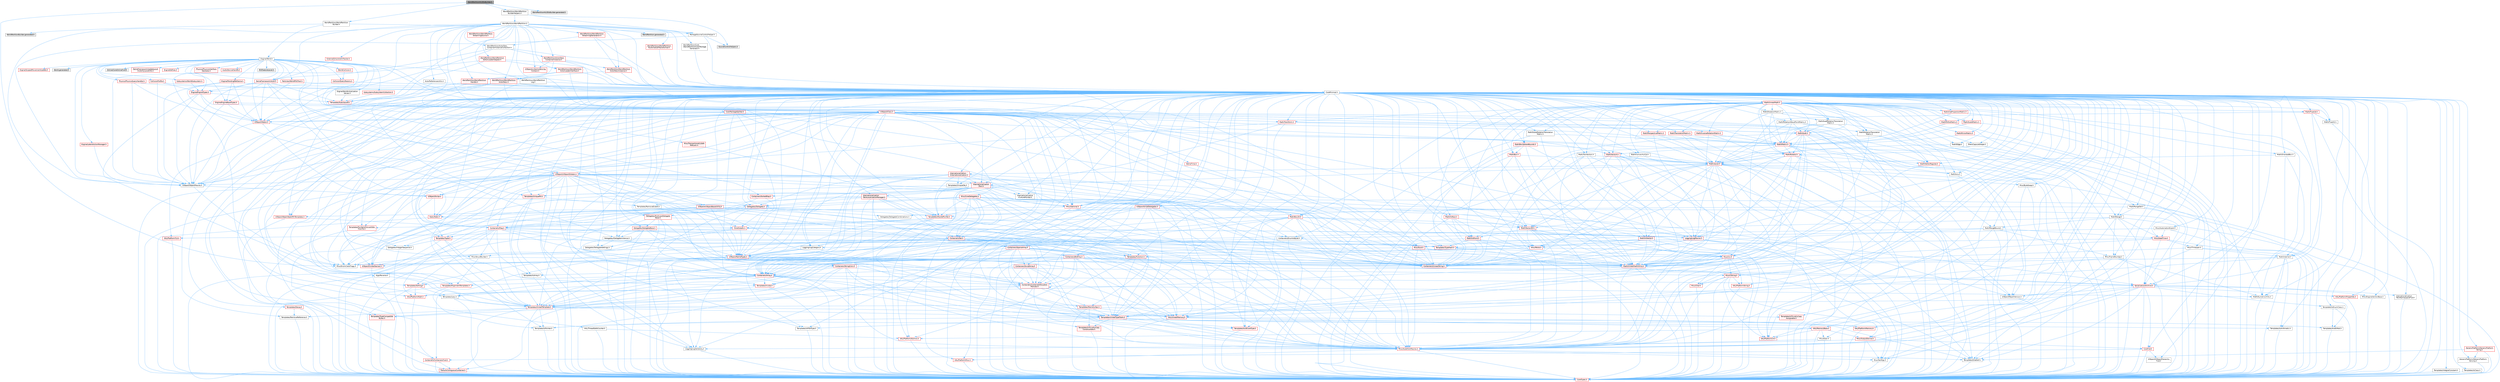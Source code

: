 digraph "WorldPartitionHLODsBuilder.h"
{
 // INTERACTIVE_SVG=YES
 // LATEX_PDF_SIZE
  bgcolor="transparent";
  edge [fontname=Helvetica,fontsize=10,labelfontname=Helvetica,labelfontsize=10];
  node [fontname=Helvetica,fontsize=10,shape=box,height=0.2,width=0.4];
  Node1 [id="Node000001",label="WorldPartitionHLODsBuilder.h",height=0.2,width=0.4,color="gray40", fillcolor="grey60", style="filled", fontcolor="black",tooltip=" "];
  Node1 -> Node2 [id="edge1_Node000001_Node000002",color="steelblue1",style="solid",tooltip=" "];
  Node2 [id="Node000002",label="Misc/EnumClassFlags.h",height=0.2,width=0.4,color="grey40", fillcolor="white", style="filled",URL="$d8/de7/EnumClassFlags_8h.html",tooltip=" "];
  Node1 -> Node3 [id="edge2_Node000001_Node000003",color="steelblue1",style="solid",tooltip=" "];
  Node3 [id="Node000003",label="WorldPartition/WorldPartition\lBuilder.h",height=0.2,width=0.4,color="grey40", fillcolor="white", style="filled",URL="$d8/dd5/WorldPartitionBuilder_8h.html",tooltip=" "];
  Node3 -> Node4 [id="edge3_Node000003_Node000004",color="steelblue1",style="solid",tooltip=" "];
  Node4 [id="Node000004",label="PackageSourceControlHelper.h",height=0.2,width=0.4,color="grey40", fillcolor="white", style="filled",URL="$d3/dec/PackageSourceControlHelper_8h.html",tooltip=" "];
  Node4 -> Node5 [id="edge4_Node000004_Node000005",color="steelblue1",style="solid",tooltip=" "];
  Node5 [id="Node000005",label="CoreMinimal.h",height=0.2,width=0.4,color="grey40", fillcolor="white", style="filled",URL="$d7/d67/CoreMinimal_8h.html",tooltip=" "];
  Node5 -> Node6 [id="edge5_Node000005_Node000006",color="steelblue1",style="solid",tooltip=" "];
  Node6 [id="Node000006",label="CoreTypes.h",height=0.2,width=0.4,color="red", fillcolor="#FFF0F0", style="filled",URL="$dc/dec/CoreTypes_8h.html",tooltip=" "];
  Node5 -> Node20 [id="edge6_Node000005_Node000020",color="steelblue1",style="solid",tooltip=" "];
  Node20 [id="Node000020",label="CoreFwd.h",height=0.2,width=0.4,color="red", fillcolor="#FFF0F0", style="filled",URL="$d1/d1e/CoreFwd_8h.html",tooltip=" "];
  Node20 -> Node6 [id="edge7_Node000020_Node000006",color="steelblue1",style="solid",tooltip=" "];
  Node20 -> Node21 [id="edge8_Node000020_Node000021",color="steelblue1",style="solid",tooltip=" "];
  Node21 [id="Node000021",label="Containers/ContainersFwd.h",height=0.2,width=0.4,color="red", fillcolor="#FFF0F0", style="filled",URL="$d4/d0a/ContainersFwd_8h.html",tooltip=" "];
  Node21 -> Node6 [id="edge9_Node000021_Node000006",color="steelblue1",style="solid",tooltip=" "];
  Node21 -> Node22 [id="edge10_Node000021_Node000022",color="steelblue1",style="solid",tooltip=" "];
  Node22 [id="Node000022",label="Traits/IsContiguousContainer.h",height=0.2,width=0.4,color="red", fillcolor="#FFF0F0", style="filled",URL="$d5/d3c/IsContiguousContainer_8h.html",tooltip=" "];
  Node22 -> Node6 [id="edge11_Node000022_Node000006",color="steelblue1",style="solid",tooltip=" "];
  Node20 -> Node26 [id="edge12_Node000020_Node000026",color="steelblue1",style="solid",tooltip=" "];
  Node26 [id="Node000026",label="UObject/UObjectHierarchy\lFwd.h",height=0.2,width=0.4,color="grey40", fillcolor="white", style="filled",URL="$d3/d13/UObjectHierarchyFwd_8h.html",tooltip=" "];
  Node5 -> Node26 [id="edge13_Node000005_Node000026",color="steelblue1",style="solid",tooltip=" "];
  Node5 -> Node21 [id="edge14_Node000005_Node000021",color="steelblue1",style="solid",tooltip=" "];
  Node5 -> Node27 [id="edge15_Node000005_Node000027",color="steelblue1",style="solid",tooltip=" "];
  Node27 [id="Node000027",label="Misc/VarArgs.h",height=0.2,width=0.4,color="grey40", fillcolor="white", style="filled",URL="$d5/d6f/VarArgs_8h.html",tooltip=" "];
  Node27 -> Node6 [id="edge16_Node000027_Node000006",color="steelblue1",style="solid",tooltip=" "];
  Node5 -> Node28 [id="edge17_Node000005_Node000028",color="steelblue1",style="solid",tooltip=" "];
  Node28 [id="Node000028",label="Logging/LogVerbosity.h",height=0.2,width=0.4,color="grey40", fillcolor="white", style="filled",URL="$d2/d8f/LogVerbosity_8h.html",tooltip=" "];
  Node28 -> Node6 [id="edge18_Node000028_Node000006",color="steelblue1",style="solid",tooltip=" "];
  Node5 -> Node29 [id="edge19_Node000005_Node000029",color="steelblue1",style="solid",tooltip=" "];
  Node29 [id="Node000029",label="Misc/OutputDevice.h",height=0.2,width=0.4,color="red", fillcolor="#FFF0F0", style="filled",URL="$d7/d32/OutputDevice_8h.html",tooltip=" "];
  Node29 -> Node20 [id="edge20_Node000029_Node000020",color="steelblue1",style="solid",tooltip=" "];
  Node29 -> Node6 [id="edge21_Node000029_Node000006",color="steelblue1",style="solid",tooltip=" "];
  Node29 -> Node28 [id="edge22_Node000029_Node000028",color="steelblue1",style="solid",tooltip=" "];
  Node29 -> Node27 [id="edge23_Node000029_Node000027",color="steelblue1",style="solid",tooltip=" "];
  Node5 -> Node35 [id="edge24_Node000005_Node000035",color="steelblue1",style="solid",tooltip=" "];
  Node35 [id="Node000035",label="HAL/PlatformCrt.h",height=0.2,width=0.4,color="red", fillcolor="#FFF0F0", style="filled",URL="$d8/d75/PlatformCrt_8h.html",tooltip=" "];
  Node5 -> Node45 [id="edge25_Node000005_Node000045",color="steelblue1",style="solid",tooltip=" "];
  Node45 [id="Node000045",label="HAL/PlatformMisc.h",height=0.2,width=0.4,color="red", fillcolor="#FFF0F0", style="filled",URL="$d0/df5/PlatformMisc_8h.html",tooltip=" "];
  Node45 -> Node6 [id="edge26_Node000045_Node000006",color="steelblue1",style="solid",tooltip=" "];
  Node5 -> Node63 [id="edge27_Node000005_Node000063",color="steelblue1",style="solid",tooltip=" "];
  Node63 [id="Node000063",label="Misc/AssertionMacros.h",height=0.2,width=0.4,color="red", fillcolor="#FFF0F0", style="filled",URL="$d0/dfa/AssertionMacros_8h.html",tooltip=" "];
  Node63 -> Node6 [id="edge28_Node000063_Node000006",color="steelblue1",style="solid",tooltip=" "];
  Node63 -> Node45 [id="edge29_Node000063_Node000045",color="steelblue1",style="solid",tooltip=" "];
  Node63 -> Node64 [id="edge30_Node000063_Node000064",color="steelblue1",style="solid",tooltip=" "];
  Node64 [id="Node000064",label="Templates/EnableIf.h",height=0.2,width=0.4,color="grey40", fillcolor="white", style="filled",URL="$d7/d60/EnableIf_8h.html",tooltip=" "];
  Node64 -> Node6 [id="edge31_Node000064_Node000006",color="steelblue1",style="solid",tooltip=" "];
  Node63 -> Node27 [id="edge32_Node000063_Node000027",color="steelblue1",style="solid",tooltip=" "];
  Node5 -> Node72 [id="edge33_Node000005_Node000072",color="steelblue1",style="solid",tooltip=" "];
  Node72 [id="Node000072",label="Templates/IsPointer.h",height=0.2,width=0.4,color="grey40", fillcolor="white", style="filled",URL="$d7/d05/IsPointer_8h.html",tooltip=" "];
  Node72 -> Node6 [id="edge34_Node000072_Node000006",color="steelblue1",style="solid",tooltip=" "];
  Node5 -> Node73 [id="edge35_Node000005_Node000073",color="steelblue1",style="solid",tooltip=" "];
  Node73 [id="Node000073",label="HAL/PlatformMemory.h",height=0.2,width=0.4,color="red", fillcolor="#FFF0F0", style="filled",URL="$de/d68/PlatformMemory_8h.html",tooltip=" "];
  Node73 -> Node6 [id="edge36_Node000073_Node000006",color="steelblue1",style="solid",tooltip=" "];
  Node5 -> Node56 [id="edge37_Node000005_Node000056",color="steelblue1",style="solid",tooltip=" "];
  Node56 [id="Node000056",label="HAL/PlatformAtomics.h",height=0.2,width=0.4,color="red", fillcolor="#FFF0F0", style="filled",URL="$d3/d36/PlatformAtomics_8h.html",tooltip=" "];
  Node56 -> Node6 [id="edge38_Node000056_Node000006",color="steelblue1",style="solid",tooltip=" "];
  Node5 -> Node78 [id="edge39_Node000005_Node000078",color="steelblue1",style="solid",tooltip=" "];
  Node78 [id="Node000078",label="Misc/Exec.h",height=0.2,width=0.4,color="grey40", fillcolor="white", style="filled",URL="$de/ddb/Exec_8h.html",tooltip=" "];
  Node78 -> Node6 [id="edge40_Node000078_Node000006",color="steelblue1",style="solid",tooltip=" "];
  Node78 -> Node63 [id="edge41_Node000078_Node000063",color="steelblue1",style="solid",tooltip=" "];
  Node5 -> Node79 [id="edge42_Node000005_Node000079",color="steelblue1",style="solid",tooltip=" "];
  Node79 [id="Node000079",label="HAL/MemoryBase.h",height=0.2,width=0.4,color="red", fillcolor="#FFF0F0", style="filled",URL="$d6/d9f/MemoryBase_8h.html",tooltip=" "];
  Node79 -> Node6 [id="edge43_Node000079_Node000006",color="steelblue1",style="solid",tooltip=" "];
  Node79 -> Node56 [id="edge44_Node000079_Node000056",color="steelblue1",style="solid",tooltip=" "];
  Node79 -> Node35 [id="edge45_Node000079_Node000035",color="steelblue1",style="solid",tooltip=" "];
  Node79 -> Node78 [id="edge46_Node000079_Node000078",color="steelblue1",style="solid",tooltip=" "];
  Node79 -> Node29 [id="edge47_Node000079_Node000029",color="steelblue1",style="solid",tooltip=" "];
  Node5 -> Node89 [id="edge48_Node000005_Node000089",color="steelblue1",style="solid",tooltip=" "];
  Node89 [id="Node000089",label="HAL/UnrealMemory.h",height=0.2,width=0.4,color="red", fillcolor="#FFF0F0", style="filled",URL="$d9/d96/UnrealMemory_8h.html",tooltip=" "];
  Node89 -> Node6 [id="edge49_Node000089_Node000006",color="steelblue1",style="solid",tooltip=" "];
  Node89 -> Node79 [id="edge50_Node000089_Node000079",color="steelblue1",style="solid",tooltip=" "];
  Node89 -> Node73 [id="edge51_Node000089_Node000073",color="steelblue1",style="solid",tooltip=" "];
  Node89 -> Node72 [id="edge52_Node000089_Node000072",color="steelblue1",style="solid",tooltip=" "];
  Node5 -> Node91 [id="edge53_Node000005_Node000091",color="steelblue1",style="solid",tooltip=" "];
  Node91 [id="Node000091",label="Templates/IsArithmetic.h",height=0.2,width=0.4,color="grey40", fillcolor="white", style="filled",URL="$d2/d5d/IsArithmetic_8h.html",tooltip=" "];
  Node91 -> Node6 [id="edge54_Node000091_Node000006",color="steelblue1",style="solid",tooltip=" "];
  Node5 -> Node85 [id="edge55_Node000005_Node000085",color="steelblue1",style="solid",tooltip=" "];
  Node85 [id="Node000085",label="Templates/AndOrNot.h",height=0.2,width=0.4,color="grey40", fillcolor="white", style="filled",URL="$db/d0a/AndOrNot_8h.html",tooltip=" "];
  Node85 -> Node6 [id="edge56_Node000085_Node000006",color="steelblue1",style="solid",tooltip=" "];
  Node5 -> Node92 [id="edge57_Node000005_Node000092",color="steelblue1",style="solid",tooltip=" "];
  Node92 [id="Node000092",label="Templates/IsPODType.h",height=0.2,width=0.4,color="grey40", fillcolor="white", style="filled",URL="$d7/db1/IsPODType_8h.html",tooltip=" "];
  Node92 -> Node6 [id="edge58_Node000092_Node000006",color="steelblue1",style="solid",tooltip=" "];
  Node5 -> Node93 [id="edge59_Node000005_Node000093",color="steelblue1",style="solid",tooltip=" "];
  Node93 [id="Node000093",label="Templates/IsUECoreType.h",height=0.2,width=0.4,color="red", fillcolor="#FFF0F0", style="filled",URL="$d1/db8/IsUECoreType_8h.html",tooltip=" "];
  Node93 -> Node6 [id="edge60_Node000093_Node000006",color="steelblue1",style="solid",tooltip=" "];
  Node5 -> Node86 [id="edge61_Node000005_Node000086",color="steelblue1",style="solid",tooltip=" "];
  Node86 [id="Node000086",label="Templates/IsTriviallyCopy\lConstructible.h",height=0.2,width=0.4,color="red", fillcolor="#FFF0F0", style="filled",URL="$d3/d78/IsTriviallyCopyConstructible_8h.html",tooltip=" "];
  Node86 -> Node6 [id="edge62_Node000086_Node000006",color="steelblue1",style="solid",tooltip=" "];
  Node5 -> Node94 [id="edge63_Node000005_Node000094",color="steelblue1",style="solid",tooltip=" "];
  Node94 [id="Node000094",label="Templates/UnrealTypeTraits.h",height=0.2,width=0.4,color="red", fillcolor="#FFF0F0", style="filled",URL="$d2/d2d/UnrealTypeTraits_8h.html",tooltip=" "];
  Node94 -> Node6 [id="edge64_Node000094_Node000006",color="steelblue1",style="solid",tooltip=" "];
  Node94 -> Node72 [id="edge65_Node000094_Node000072",color="steelblue1",style="solid",tooltip=" "];
  Node94 -> Node63 [id="edge66_Node000094_Node000063",color="steelblue1",style="solid",tooltip=" "];
  Node94 -> Node85 [id="edge67_Node000094_Node000085",color="steelblue1",style="solid",tooltip=" "];
  Node94 -> Node64 [id="edge68_Node000094_Node000064",color="steelblue1",style="solid",tooltip=" "];
  Node94 -> Node91 [id="edge69_Node000094_Node000091",color="steelblue1",style="solid",tooltip=" "];
  Node94 -> Node92 [id="edge70_Node000094_Node000092",color="steelblue1",style="solid",tooltip=" "];
  Node94 -> Node93 [id="edge71_Node000094_Node000093",color="steelblue1",style="solid",tooltip=" "];
  Node94 -> Node86 [id="edge72_Node000094_Node000086",color="steelblue1",style="solid",tooltip=" "];
  Node5 -> Node64 [id="edge73_Node000005_Node000064",color="steelblue1",style="solid",tooltip=" "];
  Node5 -> Node96 [id="edge74_Node000005_Node000096",color="steelblue1",style="solid",tooltip=" "];
  Node96 [id="Node000096",label="Templates/RemoveReference.h",height=0.2,width=0.4,color="grey40", fillcolor="white", style="filled",URL="$da/dbe/RemoveReference_8h.html",tooltip=" "];
  Node96 -> Node6 [id="edge75_Node000096_Node000006",color="steelblue1",style="solid",tooltip=" "];
  Node5 -> Node97 [id="edge76_Node000005_Node000097",color="steelblue1",style="solid",tooltip=" "];
  Node97 [id="Node000097",label="Templates/IntegralConstant.h",height=0.2,width=0.4,color="grey40", fillcolor="white", style="filled",URL="$db/d1b/IntegralConstant_8h.html",tooltip=" "];
  Node97 -> Node6 [id="edge77_Node000097_Node000006",color="steelblue1",style="solid",tooltip=" "];
  Node5 -> Node98 [id="edge78_Node000005_Node000098",color="steelblue1",style="solid",tooltip=" "];
  Node98 [id="Node000098",label="Templates/IsClass.h",height=0.2,width=0.4,color="grey40", fillcolor="white", style="filled",URL="$db/dcb/IsClass_8h.html",tooltip=" "];
  Node98 -> Node6 [id="edge79_Node000098_Node000006",color="steelblue1",style="solid",tooltip=" "];
  Node5 -> Node99 [id="edge80_Node000005_Node000099",color="steelblue1",style="solid",tooltip=" "];
  Node99 [id="Node000099",label="Templates/TypeCompatible\lBytes.h",height=0.2,width=0.4,color="red", fillcolor="#FFF0F0", style="filled",URL="$df/d0a/TypeCompatibleBytes_8h.html",tooltip=" "];
  Node99 -> Node6 [id="edge81_Node000099_Node000006",color="steelblue1",style="solid",tooltip=" "];
  Node5 -> Node22 [id="edge82_Node000005_Node000022",color="steelblue1",style="solid",tooltip=" "];
  Node5 -> Node100 [id="edge83_Node000005_Node000100",color="steelblue1",style="solid",tooltip=" "];
  Node100 [id="Node000100",label="Templates/UnrealTemplate.h",height=0.2,width=0.4,color="red", fillcolor="#FFF0F0", style="filled",URL="$d4/d24/UnrealTemplate_8h.html",tooltip=" "];
  Node100 -> Node6 [id="edge84_Node000100_Node000006",color="steelblue1",style="solid",tooltip=" "];
  Node100 -> Node72 [id="edge85_Node000100_Node000072",color="steelblue1",style="solid",tooltip=" "];
  Node100 -> Node89 [id="edge86_Node000100_Node000089",color="steelblue1",style="solid",tooltip=" "];
  Node100 -> Node94 [id="edge87_Node000100_Node000094",color="steelblue1",style="solid",tooltip=" "];
  Node100 -> Node96 [id="edge88_Node000100_Node000096",color="steelblue1",style="solid",tooltip=" "];
  Node100 -> Node99 [id="edge89_Node000100_Node000099",color="steelblue1",style="solid",tooltip=" "];
  Node100 -> Node22 [id="edge90_Node000100_Node000022",color="steelblue1",style="solid",tooltip=" "];
  Node5 -> Node50 [id="edge91_Node000005_Node000050",color="steelblue1",style="solid",tooltip=" "];
  Node50 [id="Node000050",label="Math/NumericLimits.h",height=0.2,width=0.4,color="grey40", fillcolor="white", style="filled",URL="$df/d1b/NumericLimits_8h.html",tooltip=" "];
  Node50 -> Node6 [id="edge92_Node000050_Node000006",color="steelblue1",style="solid",tooltip=" "];
  Node5 -> Node104 [id="edge93_Node000005_Node000104",color="steelblue1",style="solid",tooltip=" "];
  Node104 [id="Node000104",label="HAL/PlatformMath.h",height=0.2,width=0.4,color="red", fillcolor="#FFF0F0", style="filled",URL="$dc/d53/PlatformMath_8h.html",tooltip=" "];
  Node104 -> Node6 [id="edge94_Node000104_Node000006",color="steelblue1",style="solid",tooltip=" "];
  Node5 -> Node87 [id="edge95_Node000005_Node000087",color="steelblue1",style="solid",tooltip=" "];
  Node87 [id="Node000087",label="Templates/IsTriviallyCopy\lAssignable.h",height=0.2,width=0.4,color="red", fillcolor="#FFF0F0", style="filled",URL="$d2/df2/IsTriviallyCopyAssignable_8h.html",tooltip=" "];
  Node87 -> Node6 [id="edge96_Node000087_Node000006",color="steelblue1",style="solid",tooltip=" "];
  Node5 -> Node112 [id="edge97_Node000005_Node000112",color="steelblue1",style="solid",tooltip=" "];
  Node112 [id="Node000112",label="Templates/MemoryOps.h",height=0.2,width=0.4,color="red", fillcolor="#FFF0F0", style="filled",URL="$db/dea/MemoryOps_8h.html",tooltip=" "];
  Node112 -> Node6 [id="edge98_Node000112_Node000006",color="steelblue1",style="solid",tooltip=" "];
  Node112 -> Node89 [id="edge99_Node000112_Node000089",color="steelblue1",style="solid",tooltip=" "];
  Node112 -> Node87 [id="edge100_Node000112_Node000087",color="steelblue1",style="solid",tooltip=" "];
  Node112 -> Node86 [id="edge101_Node000112_Node000086",color="steelblue1",style="solid",tooltip=" "];
  Node112 -> Node94 [id="edge102_Node000112_Node000094",color="steelblue1",style="solid",tooltip=" "];
  Node5 -> Node113 [id="edge103_Node000005_Node000113",color="steelblue1",style="solid",tooltip=" "];
  Node113 [id="Node000113",label="Containers/ContainerAllocation\lPolicies.h",height=0.2,width=0.4,color="red", fillcolor="#FFF0F0", style="filled",URL="$d7/dff/ContainerAllocationPolicies_8h.html",tooltip=" "];
  Node113 -> Node6 [id="edge104_Node000113_Node000006",color="steelblue1",style="solid",tooltip=" "];
  Node113 -> Node113 [id="edge105_Node000113_Node000113",color="steelblue1",style="solid",tooltip=" "];
  Node113 -> Node104 [id="edge106_Node000113_Node000104",color="steelblue1",style="solid",tooltip=" "];
  Node113 -> Node89 [id="edge107_Node000113_Node000089",color="steelblue1",style="solid",tooltip=" "];
  Node113 -> Node50 [id="edge108_Node000113_Node000050",color="steelblue1",style="solid",tooltip=" "];
  Node113 -> Node63 [id="edge109_Node000113_Node000063",color="steelblue1",style="solid",tooltip=" "];
  Node113 -> Node112 [id="edge110_Node000113_Node000112",color="steelblue1",style="solid",tooltip=" "];
  Node113 -> Node99 [id="edge111_Node000113_Node000099",color="steelblue1",style="solid",tooltip=" "];
  Node5 -> Node116 [id="edge112_Node000005_Node000116",color="steelblue1",style="solid",tooltip=" "];
  Node116 [id="Node000116",label="Templates/IsEnumClass.h",height=0.2,width=0.4,color="grey40", fillcolor="white", style="filled",URL="$d7/d15/IsEnumClass_8h.html",tooltip=" "];
  Node116 -> Node6 [id="edge113_Node000116_Node000006",color="steelblue1",style="solid",tooltip=" "];
  Node116 -> Node85 [id="edge114_Node000116_Node000085",color="steelblue1",style="solid",tooltip=" "];
  Node5 -> Node117 [id="edge115_Node000005_Node000117",color="steelblue1",style="solid",tooltip=" "];
  Node117 [id="Node000117",label="HAL/PlatformProperties.h",height=0.2,width=0.4,color="red", fillcolor="#FFF0F0", style="filled",URL="$d9/db0/PlatformProperties_8h.html",tooltip=" "];
  Node117 -> Node6 [id="edge116_Node000117_Node000006",color="steelblue1",style="solid",tooltip=" "];
  Node5 -> Node120 [id="edge117_Node000005_Node000120",color="steelblue1",style="solid",tooltip=" "];
  Node120 [id="Node000120",label="Misc/EngineVersionBase.h",height=0.2,width=0.4,color="grey40", fillcolor="white", style="filled",URL="$d5/d2b/EngineVersionBase_8h.html",tooltip=" "];
  Node120 -> Node6 [id="edge118_Node000120_Node000006",color="steelblue1",style="solid",tooltip=" "];
  Node5 -> Node121 [id="edge119_Node000005_Node000121",color="steelblue1",style="solid",tooltip=" "];
  Node121 [id="Node000121",label="Internationalization\l/TextNamespaceFwd.h",height=0.2,width=0.4,color="grey40", fillcolor="white", style="filled",URL="$d8/d97/TextNamespaceFwd_8h.html",tooltip=" "];
  Node121 -> Node6 [id="edge120_Node000121_Node000006",color="steelblue1",style="solid",tooltip=" "];
  Node5 -> Node122 [id="edge121_Node000005_Node000122",color="steelblue1",style="solid",tooltip=" "];
  Node122 [id="Node000122",label="Serialization/Archive.h",height=0.2,width=0.4,color="red", fillcolor="#FFF0F0", style="filled",URL="$d7/d3b/Archive_8h.html",tooltip=" "];
  Node122 -> Node20 [id="edge122_Node000122_Node000020",color="steelblue1",style="solid",tooltip=" "];
  Node122 -> Node6 [id="edge123_Node000122_Node000006",color="steelblue1",style="solid",tooltip=" "];
  Node122 -> Node117 [id="edge124_Node000122_Node000117",color="steelblue1",style="solid",tooltip=" "];
  Node122 -> Node121 [id="edge125_Node000122_Node000121",color="steelblue1",style="solid",tooltip=" "];
  Node122 -> Node63 [id="edge126_Node000122_Node000063",color="steelblue1",style="solid",tooltip=" "];
  Node122 -> Node120 [id="edge127_Node000122_Node000120",color="steelblue1",style="solid",tooltip=" "];
  Node122 -> Node27 [id="edge128_Node000122_Node000027",color="steelblue1",style="solid",tooltip=" "];
  Node122 -> Node64 [id="edge129_Node000122_Node000064",color="steelblue1",style="solid",tooltip=" "];
  Node122 -> Node116 [id="edge130_Node000122_Node000116",color="steelblue1",style="solid",tooltip=" "];
  Node122 -> Node100 [id="edge131_Node000122_Node000100",color="steelblue1",style="solid",tooltip=" "];
  Node122 -> Node125 [id="edge132_Node000122_Node000125",color="steelblue1",style="solid",tooltip=" "];
  Node125 [id="Node000125",label="UObject/ObjectVersion.h",height=0.2,width=0.4,color="grey40", fillcolor="white", style="filled",URL="$da/d63/ObjectVersion_8h.html",tooltip=" "];
  Node125 -> Node6 [id="edge133_Node000125_Node000006",color="steelblue1",style="solid",tooltip=" "];
  Node5 -> Node126 [id="edge134_Node000005_Node000126",color="steelblue1",style="solid",tooltip=" "];
  Node126 [id="Node000126",label="Templates/Less.h",height=0.2,width=0.4,color="grey40", fillcolor="white", style="filled",URL="$de/dc8/Less_8h.html",tooltip=" "];
  Node126 -> Node6 [id="edge135_Node000126_Node000006",color="steelblue1",style="solid",tooltip=" "];
  Node126 -> Node100 [id="edge136_Node000126_Node000100",color="steelblue1",style="solid",tooltip=" "];
  Node5 -> Node127 [id="edge137_Node000005_Node000127",color="steelblue1",style="solid",tooltip=" "];
  Node127 [id="Node000127",label="Templates/Sorting.h",height=0.2,width=0.4,color="red", fillcolor="#FFF0F0", style="filled",URL="$d3/d9e/Sorting_8h.html",tooltip=" "];
  Node127 -> Node6 [id="edge138_Node000127_Node000006",color="steelblue1",style="solid",tooltip=" "];
  Node127 -> Node104 [id="edge139_Node000127_Node000104",color="steelblue1",style="solid",tooltip=" "];
  Node127 -> Node126 [id="edge140_Node000127_Node000126",color="steelblue1",style="solid",tooltip=" "];
  Node5 -> Node138 [id="edge141_Node000005_Node000138",color="steelblue1",style="solid",tooltip=" "];
  Node138 [id="Node000138",label="Misc/Char.h",height=0.2,width=0.4,color="red", fillcolor="#FFF0F0", style="filled",URL="$d0/d58/Char_8h.html",tooltip=" "];
  Node138 -> Node6 [id="edge142_Node000138_Node000006",color="steelblue1",style="solid",tooltip=" "];
  Node5 -> Node141 [id="edge143_Node000005_Node000141",color="steelblue1",style="solid",tooltip=" "];
  Node141 [id="Node000141",label="GenericPlatform/GenericPlatform\lStricmp.h",height=0.2,width=0.4,color="grey40", fillcolor="white", style="filled",URL="$d2/d86/GenericPlatformStricmp_8h.html",tooltip=" "];
  Node141 -> Node6 [id="edge144_Node000141_Node000006",color="steelblue1",style="solid",tooltip=" "];
  Node5 -> Node142 [id="edge145_Node000005_Node000142",color="steelblue1",style="solid",tooltip=" "];
  Node142 [id="Node000142",label="GenericPlatform/GenericPlatform\lString.h",height=0.2,width=0.4,color="red", fillcolor="#FFF0F0", style="filled",URL="$dd/d20/GenericPlatformString_8h.html",tooltip=" "];
  Node142 -> Node6 [id="edge146_Node000142_Node000006",color="steelblue1",style="solid",tooltip=" "];
  Node142 -> Node141 [id="edge147_Node000142_Node000141",color="steelblue1",style="solid",tooltip=" "];
  Node142 -> Node64 [id="edge148_Node000142_Node000064",color="steelblue1",style="solid",tooltip=" "];
  Node5 -> Node75 [id="edge149_Node000005_Node000075",color="steelblue1",style="solid",tooltip=" "];
  Node75 [id="Node000075",label="HAL/PlatformString.h",height=0.2,width=0.4,color="red", fillcolor="#FFF0F0", style="filled",URL="$db/db5/PlatformString_8h.html",tooltip=" "];
  Node75 -> Node6 [id="edge150_Node000075_Node000006",color="steelblue1",style="solid",tooltip=" "];
  Node5 -> Node145 [id="edge151_Node000005_Node000145",color="steelblue1",style="solid",tooltip=" "];
  Node145 [id="Node000145",label="Misc/CString.h",height=0.2,width=0.4,color="red", fillcolor="#FFF0F0", style="filled",URL="$d2/d49/CString_8h.html",tooltip=" "];
  Node145 -> Node6 [id="edge152_Node000145_Node000006",color="steelblue1",style="solid",tooltip=" "];
  Node145 -> Node35 [id="edge153_Node000145_Node000035",color="steelblue1",style="solid",tooltip=" "];
  Node145 -> Node75 [id="edge154_Node000145_Node000075",color="steelblue1",style="solid",tooltip=" "];
  Node145 -> Node63 [id="edge155_Node000145_Node000063",color="steelblue1",style="solid",tooltip=" "];
  Node145 -> Node138 [id="edge156_Node000145_Node000138",color="steelblue1",style="solid",tooltip=" "];
  Node145 -> Node27 [id="edge157_Node000145_Node000027",color="steelblue1",style="solid",tooltip=" "];
  Node5 -> Node146 [id="edge158_Node000005_Node000146",color="steelblue1",style="solid",tooltip=" "];
  Node146 [id="Node000146",label="Misc/Crc.h",height=0.2,width=0.4,color="red", fillcolor="#FFF0F0", style="filled",URL="$d4/dd2/Crc_8h.html",tooltip=" "];
  Node146 -> Node6 [id="edge159_Node000146_Node000006",color="steelblue1",style="solid",tooltip=" "];
  Node146 -> Node75 [id="edge160_Node000146_Node000075",color="steelblue1",style="solid",tooltip=" "];
  Node146 -> Node63 [id="edge161_Node000146_Node000063",color="steelblue1",style="solid",tooltip=" "];
  Node146 -> Node145 [id="edge162_Node000146_Node000145",color="steelblue1",style="solid",tooltip=" "];
  Node146 -> Node138 [id="edge163_Node000146_Node000138",color="steelblue1",style="solid",tooltip=" "];
  Node146 -> Node94 [id="edge164_Node000146_Node000094",color="steelblue1",style="solid",tooltip=" "];
  Node5 -> Node137 [id="edge165_Node000005_Node000137",color="steelblue1",style="solid",tooltip=" "];
  Node137 [id="Node000137",label="Math/UnrealMathUtility.h",height=0.2,width=0.4,color="red", fillcolor="#FFF0F0", style="filled",URL="$db/db8/UnrealMathUtility_8h.html",tooltip=" "];
  Node137 -> Node6 [id="edge166_Node000137_Node000006",color="steelblue1",style="solid",tooltip=" "];
  Node137 -> Node63 [id="edge167_Node000137_Node000063",color="steelblue1",style="solid",tooltip=" "];
  Node137 -> Node104 [id="edge168_Node000137_Node000104",color="steelblue1",style="solid",tooltip=" "];
  Node5 -> Node147 [id="edge169_Node000005_Node000147",color="steelblue1",style="solid",tooltip=" "];
  Node147 [id="Node000147",label="Containers/UnrealString.h",height=0.2,width=0.4,color="red", fillcolor="#FFF0F0", style="filled",URL="$d5/dba/UnrealString_8h.html",tooltip=" "];
  Node5 -> Node151 [id="edge170_Node000005_Node000151",color="steelblue1",style="solid",tooltip=" "];
  Node151 [id="Node000151",label="Containers/Array.h",height=0.2,width=0.4,color="red", fillcolor="#FFF0F0", style="filled",URL="$df/dd0/Array_8h.html",tooltip=" "];
  Node151 -> Node6 [id="edge171_Node000151_Node000006",color="steelblue1",style="solid",tooltip=" "];
  Node151 -> Node63 [id="edge172_Node000151_Node000063",color="steelblue1",style="solid",tooltip=" "];
  Node151 -> Node89 [id="edge173_Node000151_Node000089",color="steelblue1",style="solid",tooltip=" "];
  Node151 -> Node94 [id="edge174_Node000151_Node000094",color="steelblue1",style="solid",tooltip=" "];
  Node151 -> Node100 [id="edge175_Node000151_Node000100",color="steelblue1",style="solid",tooltip=" "];
  Node151 -> Node113 [id="edge176_Node000151_Node000113",color="steelblue1",style="solid",tooltip=" "];
  Node151 -> Node122 [id="edge177_Node000151_Node000122",color="steelblue1",style="solid",tooltip=" "];
  Node151 -> Node130 [id="edge178_Node000151_Node000130",color="steelblue1",style="solid",tooltip=" "];
  Node130 [id="Node000130",label="Templates/Invoke.h",height=0.2,width=0.4,color="red", fillcolor="#FFF0F0", style="filled",URL="$d7/deb/Invoke_8h.html",tooltip=" "];
  Node130 -> Node6 [id="edge179_Node000130_Node000006",color="steelblue1",style="solid",tooltip=" "];
  Node130 -> Node100 [id="edge180_Node000130_Node000100",color="steelblue1",style="solid",tooltip=" "];
  Node151 -> Node126 [id="edge181_Node000151_Node000126",color="steelblue1",style="solid",tooltip=" "];
  Node151 -> Node127 [id="edge182_Node000151_Node000127",color="steelblue1",style="solid",tooltip=" "];
  Node151 -> Node174 [id="edge183_Node000151_Node000174",color="steelblue1",style="solid",tooltip=" "];
  Node174 [id="Node000174",label="Templates/AlignmentTemplates.h",height=0.2,width=0.4,color="red", fillcolor="#FFF0F0", style="filled",URL="$dd/d32/AlignmentTemplates_8h.html",tooltip=" "];
  Node174 -> Node6 [id="edge184_Node000174_Node000006",color="steelblue1",style="solid",tooltip=" "];
  Node174 -> Node72 [id="edge185_Node000174_Node000072",color="steelblue1",style="solid",tooltip=" "];
  Node5 -> Node175 [id="edge186_Node000005_Node000175",color="steelblue1",style="solid",tooltip=" "];
  Node175 [id="Node000175",label="Misc/FrameNumber.h",height=0.2,width=0.4,color="grey40", fillcolor="white", style="filled",URL="$dd/dbd/FrameNumber_8h.html",tooltip=" "];
  Node175 -> Node6 [id="edge187_Node000175_Node000006",color="steelblue1",style="solid",tooltip=" "];
  Node175 -> Node50 [id="edge188_Node000175_Node000050",color="steelblue1",style="solid",tooltip=" "];
  Node175 -> Node137 [id="edge189_Node000175_Node000137",color="steelblue1",style="solid",tooltip=" "];
  Node175 -> Node64 [id="edge190_Node000175_Node000064",color="steelblue1",style="solid",tooltip=" "];
  Node175 -> Node94 [id="edge191_Node000175_Node000094",color="steelblue1",style="solid",tooltip=" "];
  Node5 -> Node176 [id="edge192_Node000005_Node000176",color="steelblue1",style="solid",tooltip=" "];
  Node176 [id="Node000176",label="Misc/Timespan.h",height=0.2,width=0.4,color="grey40", fillcolor="white", style="filled",URL="$da/dd9/Timespan_8h.html",tooltip=" "];
  Node176 -> Node6 [id="edge193_Node000176_Node000006",color="steelblue1",style="solid",tooltip=" "];
  Node176 -> Node177 [id="edge194_Node000176_Node000177",color="steelblue1",style="solid",tooltip=" "];
  Node177 [id="Node000177",label="Math/Interval.h",height=0.2,width=0.4,color="grey40", fillcolor="white", style="filled",URL="$d1/d55/Interval_8h.html",tooltip=" "];
  Node177 -> Node6 [id="edge195_Node000177_Node000006",color="steelblue1",style="solid",tooltip=" "];
  Node177 -> Node91 [id="edge196_Node000177_Node000091",color="steelblue1",style="solid",tooltip=" "];
  Node177 -> Node94 [id="edge197_Node000177_Node000094",color="steelblue1",style="solid",tooltip=" "];
  Node177 -> Node50 [id="edge198_Node000177_Node000050",color="steelblue1",style="solid",tooltip=" "];
  Node177 -> Node137 [id="edge199_Node000177_Node000137",color="steelblue1",style="solid",tooltip=" "];
  Node176 -> Node137 [id="edge200_Node000176_Node000137",color="steelblue1",style="solid",tooltip=" "];
  Node176 -> Node63 [id="edge201_Node000176_Node000063",color="steelblue1",style="solid",tooltip=" "];
  Node5 -> Node178 [id="edge202_Node000005_Node000178",color="steelblue1",style="solid",tooltip=" "];
  Node178 [id="Node000178",label="Containers/StringConv.h",height=0.2,width=0.4,color="red", fillcolor="#FFF0F0", style="filled",URL="$d3/ddf/StringConv_8h.html",tooltip=" "];
  Node178 -> Node6 [id="edge203_Node000178_Node000006",color="steelblue1",style="solid",tooltip=" "];
  Node178 -> Node63 [id="edge204_Node000178_Node000063",color="steelblue1",style="solid",tooltip=" "];
  Node178 -> Node113 [id="edge205_Node000178_Node000113",color="steelblue1",style="solid",tooltip=" "];
  Node178 -> Node151 [id="edge206_Node000178_Node000151",color="steelblue1",style="solid",tooltip=" "];
  Node178 -> Node145 [id="edge207_Node000178_Node000145",color="steelblue1",style="solid",tooltip=" "];
  Node178 -> Node179 [id="edge208_Node000178_Node000179",color="steelblue1",style="solid",tooltip=" "];
  Node179 [id="Node000179",label="Templates/IsArray.h",height=0.2,width=0.4,color="grey40", fillcolor="white", style="filled",URL="$d8/d8d/IsArray_8h.html",tooltip=" "];
  Node179 -> Node6 [id="edge209_Node000179_Node000006",color="steelblue1",style="solid",tooltip=" "];
  Node178 -> Node100 [id="edge210_Node000178_Node000100",color="steelblue1",style="solid",tooltip=" "];
  Node178 -> Node94 [id="edge211_Node000178_Node000094",color="steelblue1",style="solid",tooltip=" "];
  Node178 -> Node22 [id="edge212_Node000178_Node000022",color="steelblue1",style="solid",tooltip=" "];
  Node5 -> Node180 [id="edge213_Node000005_Node000180",color="steelblue1",style="solid",tooltip=" "];
  Node180 [id="Node000180",label="UObject/UnrealNames.h",height=0.2,width=0.4,color="red", fillcolor="#FFF0F0", style="filled",URL="$d8/db1/UnrealNames_8h.html",tooltip=" "];
  Node180 -> Node6 [id="edge214_Node000180_Node000006",color="steelblue1",style="solid",tooltip=" "];
  Node5 -> Node182 [id="edge215_Node000005_Node000182",color="steelblue1",style="solid",tooltip=" "];
  Node182 [id="Node000182",label="UObject/NameTypes.h",height=0.2,width=0.4,color="red", fillcolor="#FFF0F0", style="filled",URL="$d6/d35/NameTypes_8h.html",tooltip=" "];
  Node182 -> Node6 [id="edge216_Node000182_Node000006",color="steelblue1",style="solid",tooltip=" "];
  Node182 -> Node63 [id="edge217_Node000182_Node000063",color="steelblue1",style="solid",tooltip=" "];
  Node182 -> Node89 [id="edge218_Node000182_Node000089",color="steelblue1",style="solid",tooltip=" "];
  Node182 -> Node94 [id="edge219_Node000182_Node000094",color="steelblue1",style="solid",tooltip=" "];
  Node182 -> Node100 [id="edge220_Node000182_Node000100",color="steelblue1",style="solid",tooltip=" "];
  Node182 -> Node147 [id="edge221_Node000182_Node000147",color="steelblue1",style="solid",tooltip=" "];
  Node182 -> Node178 [id="edge222_Node000182_Node000178",color="steelblue1",style="solid",tooltip=" "];
  Node182 -> Node180 [id="edge223_Node000182_Node000180",color="steelblue1",style="solid",tooltip=" "];
  Node5 -> Node190 [id="edge224_Node000005_Node000190",color="steelblue1",style="solid",tooltip=" "];
  Node190 [id="Node000190",label="Misc/Parse.h",height=0.2,width=0.4,color="red", fillcolor="#FFF0F0", style="filled",URL="$dc/d71/Parse_8h.html",tooltip=" "];
  Node190 -> Node147 [id="edge225_Node000190_Node000147",color="steelblue1",style="solid",tooltip=" "];
  Node190 -> Node6 [id="edge226_Node000190_Node000006",color="steelblue1",style="solid",tooltip=" "];
  Node190 -> Node35 [id="edge227_Node000190_Node000035",color="steelblue1",style="solid",tooltip=" "];
  Node190 -> Node2 [id="edge228_Node000190_Node000002",color="steelblue1",style="solid",tooltip=" "];
  Node190 -> Node191 [id="edge229_Node000190_Node000191",color="steelblue1",style="solid",tooltip=" "];
  Node191 [id="Node000191",label="Templates/Function.h",height=0.2,width=0.4,color="red", fillcolor="#FFF0F0", style="filled",URL="$df/df5/Function_8h.html",tooltip=" "];
  Node191 -> Node6 [id="edge230_Node000191_Node000006",color="steelblue1",style="solid",tooltip=" "];
  Node191 -> Node63 [id="edge231_Node000191_Node000063",color="steelblue1",style="solid",tooltip=" "];
  Node191 -> Node89 [id="edge232_Node000191_Node000089",color="steelblue1",style="solid",tooltip=" "];
  Node191 -> Node94 [id="edge233_Node000191_Node000094",color="steelblue1",style="solid",tooltip=" "];
  Node191 -> Node130 [id="edge234_Node000191_Node000130",color="steelblue1",style="solid",tooltip=" "];
  Node191 -> Node100 [id="edge235_Node000191_Node000100",color="steelblue1",style="solid",tooltip=" "];
  Node191 -> Node137 [id="edge236_Node000191_Node000137",color="steelblue1",style="solid",tooltip=" "];
  Node5 -> Node174 [id="edge237_Node000005_Node000174",color="steelblue1",style="solid",tooltip=" "];
  Node5 -> Node193 [id="edge238_Node000005_Node000193",color="steelblue1",style="solid",tooltip=" "];
  Node193 [id="Node000193",label="Misc/StructBuilder.h",height=0.2,width=0.4,color="grey40", fillcolor="white", style="filled",URL="$d9/db3/StructBuilder_8h.html",tooltip=" "];
  Node193 -> Node6 [id="edge239_Node000193_Node000006",color="steelblue1",style="solid",tooltip=" "];
  Node193 -> Node137 [id="edge240_Node000193_Node000137",color="steelblue1",style="solid",tooltip=" "];
  Node193 -> Node174 [id="edge241_Node000193_Node000174",color="steelblue1",style="solid",tooltip=" "];
  Node5 -> Node106 [id="edge242_Node000005_Node000106",color="steelblue1",style="solid",tooltip=" "];
  Node106 [id="Node000106",label="Templates/Decay.h",height=0.2,width=0.4,color="red", fillcolor="#FFF0F0", style="filled",URL="$dd/d0f/Decay_8h.html",tooltip=" "];
  Node106 -> Node6 [id="edge243_Node000106_Node000006",color="steelblue1",style="solid",tooltip=" "];
  Node106 -> Node96 [id="edge244_Node000106_Node000096",color="steelblue1",style="solid",tooltip=" "];
  Node5 -> Node194 [id="edge245_Node000005_Node000194",color="steelblue1",style="solid",tooltip=" "];
  Node194 [id="Node000194",label="Templates/PointerIsConvertible\lFromTo.h",height=0.2,width=0.4,color="red", fillcolor="#FFF0F0", style="filled",URL="$d6/d65/PointerIsConvertibleFromTo_8h.html",tooltip=" "];
  Node194 -> Node6 [id="edge246_Node000194_Node000006",color="steelblue1",style="solid",tooltip=" "];
  Node5 -> Node130 [id="edge247_Node000005_Node000130",color="steelblue1",style="solid",tooltip=" "];
  Node5 -> Node191 [id="edge248_Node000005_Node000191",color="steelblue1",style="solid",tooltip=" "];
  Node5 -> Node163 [id="edge249_Node000005_Node000163",color="steelblue1",style="solid",tooltip=" "];
  Node163 [id="Node000163",label="Templates/TypeHash.h",height=0.2,width=0.4,color="red", fillcolor="#FFF0F0", style="filled",URL="$d1/d62/TypeHash_8h.html",tooltip=" "];
  Node163 -> Node6 [id="edge250_Node000163_Node000006",color="steelblue1",style="solid",tooltip=" "];
  Node163 -> Node146 [id="edge251_Node000163_Node000146",color="steelblue1",style="solid",tooltip=" "];
  Node5 -> Node195 [id="edge252_Node000005_Node000195",color="steelblue1",style="solid",tooltip=" "];
  Node195 [id="Node000195",label="Containers/ScriptArray.h",height=0.2,width=0.4,color="red", fillcolor="#FFF0F0", style="filled",URL="$dc/daf/ScriptArray_8h.html",tooltip=" "];
  Node195 -> Node6 [id="edge253_Node000195_Node000006",color="steelblue1",style="solid",tooltip=" "];
  Node195 -> Node63 [id="edge254_Node000195_Node000063",color="steelblue1",style="solid",tooltip=" "];
  Node195 -> Node89 [id="edge255_Node000195_Node000089",color="steelblue1",style="solid",tooltip=" "];
  Node195 -> Node113 [id="edge256_Node000195_Node000113",color="steelblue1",style="solid",tooltip=" "];
  Node195 -> Node151 [id="edge257_Node000195_Node000151",color="steelblue1",style="solid",tooltip=" "];
  Node5 -> Node196 [id="edge258_Node000005_Node000196",color="steelblue1",style="solid",tooltip=" "];
  Node196 [id="Node000196",label="Containers/BitArray.h",height=0.2,width=0.4,color="red", fillcolor="#FFF0F0", style="filled",URL="$d1/de4/BitArray_8h.html",tooltip=" "];
  Node196 -> Node113 [id="edge259_Node000196_Node000113",color="steelblue1",style="solid",tooltip=" "];
  Node196 -> Node6 [id="edge260_Node000196_Node000006",color="steelblue1",style="solid",tooltip=" "];
  Node196 -> Node56 [id="edge261_Node000196_Node000056",color="steelblue1",style="solid",tooltip=" "];
  Node196 -> Node89 [id="edge262_Node000196_Node000089",color="steelblue1",style="solid",tooltip=" "];
  Node196 -> Node137 [id="edge263_Node000196_Node000137",color="steelblue1",style="solid",tooltip=" "];
  Node196 -> Node63 [id="edge264_Node000196_Node000063",color="steelblue1",style="solid",tooltip=" "];
  Node196 -> Node2 [id="edge265_Node000196_Node000002",color="steelblue1",style="solid",tooltip=" "];
  Node196 -> Node122 [id="edge266_Node000196_Node000122",color="steelblue1",style="solid",tooltip=" "];
  Node196 -> Node64 [id="edge267_Node000196_Node000064",color="steelblue1",style="solid",tooltip=" "];
  Node196 -> Node130 [id="edge268_Node000196_Node000130",color="steelblue1",style="solid",tooltip=" "];
  Node196 -> Node100 [id="edge269_Node000196_Node000100",color="steelblue1",style="solid",tooltip=" "];
  Node196 -> Node94 [id="edge270_Node000196_Node000094",color="steelblue1",style="solid",tooltip=" "];
  Node5 -> Node197 [id="edge271_Node000005_Node000197",color="steelblue1",style="solid",tooltip=" "];
  Node197 [id="Node000197",label="Containers/SparseArray.h",height=0.2,width=0.4,color="red", fillcolor="#FFF0F0", style="filled",URL="$d5/dbf/SparseArray_8h.html",tooltip=" "];
  Node197 -> Node6 [id="edge272_Node000197_Node000006",color="steelblue1",style="solid",tooltip=" "];
  Node197 -> Node63 [id="edge273_Node000197_Node000063",color="steelblue1",style="solid",tooltip=" "];
  Node197 -> Node89 [id="edge274_Node000197_Node000089",color="steelblue1",style="solid",tooltip=" "];
  Node197 -> Node94 [id="edge275_Node000197_Node000094",color="steelblue1",style="solid",tooltip=" "];
  Node197 -> Node100 [id="edge276_Node000197_Node000100",color="steelblue1",style="solid",tooltip=" "];
  Node197 -> Node113 [id="edge277_Node000197_Node000113",color="steelblue1",style="solid",tooltip=" "];
  Node197 -> Node126 [id="edge278_Node000197_Node000126",color="steelblue1",style="solid",tooltip=" "];
  Node197 -> Node151 [id="edge279_Node000197_Node000151",color="steelblue1",style="solid",tooltip=" "];
  Node197 -> Node137 [id="edge280_Node000197_Node000137",color="steelblue1",style="solid",tooltip=" "];
  Node197 -> Node195 [id="edge281_Node000197_Node000195",color="steelblue1",style="solid",tooltip=" "];
  Node197 -> Node196 [id="edge282_Node000197_Node000196",color="steelblue1",style="solid",tooltip=" "];
  Node197 -> Node147 [id="edge283_Node000197_Node000147",color="steelblue1",style="solid",tooltip=" "];
  Node5 -> Node213 [id="edge284_Node000005_Node000213",color="steelblue1",style="solid",tooltip=" "];
  Node213 [id="Node000213",label="Containers/Set.h",height=0.2,width=0.4,color="red", fillcolor="#FFF0F0", style="filled",URL="$d4/d45/Set_8h.html",tooltip=" "];
  Node213 -> Node113 [id="edge285_Node000213_Node000113",color="steelblue1",style="solid",tooltip=" "];
  Node213 -> Node197 [id="edge286_Node000213_Node000197",color="steelblue1",style="solid",tooltip=" "];
  Node213 -> Node21 [id="edge287_Node000213_Node000021",color="steelblue1",style="solid",tooltip=" "];
  Node213 -> Node137 [id="edge288_Node000213_Node000137",color="steelblue1",style="solid",tooltip=" "];
  Node213 -> Node63 [id="edge289_Node000213_Node000063",color="steelblue1",style="solid",tooltip=" "];
  Node213 -> Node193 [id="edge290_Node000213_Node000193",color="steelblue1",style="solid",tooltip=" "];
  Node213 -> Node191 [id="edge291_Node000213_Node000191",color="steelblue1",style="solid",tooltip=" "];
  Node213 -> Node127 [id="edge292_Node000213_Node000127",color="steelblue1",style="solid",tooltip=" "];
  Node213 -> Node163 [id="edge293_Node000213_Node000163",color="steelblue1",style="solid",tooltip=" "];
  Node213 -> Node100 [id="edge294_Node000213_Node000100",color="steelblue1",style="solid",tooltip=" "];
  Node5 -> Node216 [id="edge295_Node000005_Node000216",color="steelblue1",style="solid",tooltip=" "];
  Node216 [id="Node000216",label="Algo/Reverse.h",height=0.2,width=0.4,color="grey40", fillcolor="white", style="filled",URL="$d5/d93/Reverse_8h.html",tooltip=" "];
  Node216 -> Node6 [id="edge296_Node000216_Node000006",color="steelblue1",style="solid",tooltip=" "];
  Node216 -> Node100 [id="edge297_Node000216_Node000100",color="steelblue1",style="solid",tooltip=" "];
  Node5 -> Node217 [id="edge298_Node000005_Node000217",color="steelblue1",style="solid",tooltip=" "];
  Node217 [id="Node000217",label="Containers/Map.h",height=0.2,width=0.4,color="red", fillcolor="#FFF0F0", style="filled",URL="$df/d79/Map_8h.html",tooltip=" "];
  Node217 -> Node6 [id="edge299_Node000217_Node000006",color="steelblue1",style="solid",tooltip=" "];
  Node217 -> Node216 [id="edge300_Node000217_Node000216",color="steelblue1",style="solid",tooltip=" "];
  Node217 -> Node213 [id="edge301_Node000217_Node000213",color="steelblue1",style="solid",tooltip=" "];
  Node217 -> Node147 [id="edge302_Node000217_Node000147",color="steelblue1",style="solid",tooltip=" "];
  Node217 -> Node63 [id="edge303_Node000217_Node000063",color="steelblue1",style="solid",tooltip=" "];
  Node217 -> Node193 [id="edge304_Node000217_Node000193",color="steelblue1",style="solid",tooltip=" "];
  Node217 -> Node191 [id="edge305_Node000217_Node000191",color="steelblue1",style="solid",tooltip=" "];
  Node217 -> Node127 [id="edge306_Node000217_Node000127",color="steelblue1",style="solid",tooltip=" "];
  Node217 -> Node218 [id="edge307_Node000217_Node000218",color="steelblue1",style="solid",tooltip=" "];
  Node218 [id="Node000218",label="Templates/Tuple.h",height=0.2,width=0.4,color="red", fillcolor="#FFF0F0", style="filled",URL="$d2/d4f/Tuple_8h.html",tooltip=" "];
  Node218 -> Node6 [id="edge308_Node000218_Node000006",color="steelblue1",style="solid",tooltip=" "];
  Node218 -> Node100 [id="edge309_Node000218_Node000100",color="steelblue1",style="solid",tooltip=" "];
  Node218 -> Node219 [id="edge310_Node000218_Node000219",color="steelblue1",style="solid",tooltip=" "];
  Node219 [id="Node000219",label="Delegates/IntegerSequence.h",height=0.2,width=0.4,color="grey40", fillcolor="white", style="filled",URL="$d2/dcc/IntegerSequence_8h.html",tooltip=" "];
  Node219 -> Node6 [id="edge311_Node000219_Node000006",color="steelblue1",style="solid",tooltip=" "];
  Node218 -> Node130 [id="edge312_Node000218_Node000130",color="steelblue1",style="solid",tooltip=" "];
  Node218 -> Node163 [id="edge313_Node000218_Node000163",color="steelblue1",style="solid",tooltip=" "];
  Node217 -> Node100 [id="edge314_Node000217_Node000100",color="steelblue1",style="solid",tooltip=" "];
  Node217 -> Node94 [id="edge315_Node000217_Node000094",color="steelblue1",style="solid",tooltip=" "];
  Node5 -> Node221 [id="edge316_Node000005_Node000221",color="steelblue1",style="solid",tooltip=" "];
  Node221 [id="Node000221",label="Math/IntPoint.h",height=0.2,width=0.4,color="red", fillcolor="#FFF0F0", style="filled",URL="$d3/df7/IntPoint_8h.html",tooltip=" "];
  Node221 -> Node6 [id="edge317_Node000221_Node000006",color="steelblue1",style="solid",tooltip=" "];
  Node221 -> Node63 [id="edge318_Node000221_Node000063",color="steelblue1",style="solid",tooltip=" "];
  Node221 -> Node190 [id="edge319_Node000221_Node000190",color="steelblue1",style="solid",tooltip=" "];
  Node221 -> Node137 [id="edge320_Node000221_Node000137",color="steelblue1",style="solid",tooltip=" "];
  Node221 -> Node147 [id="edge321_Node000221_Node000147",color="steelblue1",style="solid",tooltip=" "];
  Node221 -> Node163 [id="edge322_Node000221_Node000163",color="steelblue1",style="solid",tooltip=" "];
  Node5 -> Node223 [id="edge323_Node000005_Node000223",color="steelblue1",style="solid",tooltip=" "];
  Node223 [id="Node000223",label="Math/IntVector.h",height=0.2,width=0.4,color="red", fillcolor="#FFF0F0", style="filled",URL="$d7/d44/IntVector_8h.html",tooltip=" "];
  Node223 -> Node6 [id="edge324_Node000223_Node000006",color="steelblue1",style="solid",tooltip=" "];
  Node223 -> Node146 [id="edge325_Node000223_Node000146",color="steelblue1",style="solid",tooltip=" "];
  Node223 -> Node190 [id="edge326_Node000223_Node000190",color="steelblue1",style="solid",tooltip=" "];
  Node223 -> Node137 [id="edge327_Node000223_Node000137",color="steelblue1",style="solid",tooltip=" "];
  Node223 -> Node147 [id="edge328_Node000223_Node000147",color="steelblue1",style="solid",tooltip=" "];
  Node5 -> Node224 [id="edge329_Node000005_Node000224",color="steelblue1",style="solid",tooltip=" "];
  Node224 [id="Node000224",label="Logging/LogCategory.h",height=0.2,width=0.4,color="grey40", fillcolor="white", style="filled",URL="$d9/d36/LogCategory_8h.html",tooltip=" "];
  Node224 -> Node6 [id="edge330_Node000224_Node000006",color="steelblue1",style="solid",tooltip=" "];
  Node224 -> Node28 [id="edge331_Node000224_Node000028",color="steelblue1",style="solid",tooltip=" "];
  Node224 -> Node182 [id="edge332_Node000224_Node000182",color="steelblue1",style="solid",tooltip=" "];
  Node5 -> Node225 [id="edge333_Node000005_Node000225",color="steelblue1",style="solid",tooltip=" "];
  Node225 [id="Node000225",label="Logging/LogMacros.h",height=0.2,width=0.4,color="red", fillcolor="#FFF0F0", style="filled",URL="$d0/d16/LogMacros_8h.html",tooltip=" "];
  Node225 -> Node147 [id="edge334_Node000225_Node000147",color="steelblue1",style="solid",tooltip=" "];
  Node225 -> Node6 [id="edge335_Node000225_Node000006",color="steelblue1",style="solid",tooltip=" "];
  Node225 -> Node224 [id="edge336_Node000225_Node000224",color="steelblue1",style="solid",tooltip=" "];
  Node225 -> Node28 [id="edge337_Node000225_Node000028",color="steelblue1",style="solid",tooltip=" "];
  Node225 -> Node63 [id="edge338_Node000225_Node000063",color="steelblue1",style="solid",tooltip=" "];
  Node225 -> Node27 [id="edge339_Node000225_Node000027",color="steelblue1",style="solid",tooltip=" "];
  Node225 -> Node64 [id="edge340_Node000225_Node000064",color="steelblue1",style="solid",tooltip=" "];
  Node5 -> Node228 [id="edge341_Node000005_Node000228",color="steelblue1",style="solid",tooltip=" "];
  Node228 [id="Node000228",label="Math/Vector2D.h",height=0.2,width=0.4,color="red", fillcolor="#FFF0F0", style="filled",URL="$d3/db0/Vector2D_8h.html",tooltip=" "];
  Node228 -> Node6 [id="edge342_Node000228_Node000006",color="steelblue1",style="solid",tooltip=" "];
  Node228 -> Node63 [id="edge343_Node000228_Node000063",color="steelblue1",style="solid",tooltip=" "];
  Node228 -> Node146 [id="edge344_Node000228_Node000146",color="steelblue1",style="solid",tooltip=" "];
  Node228 -> Node137 [id="edge345_Node000228_Node000137",color="steelblue1",style="solid",tooltip=" "];
  Node228 -> Node147 [id="edge346_Node000228_Node000147",color="steelblue1",style="solid",tooltip=" "];
  Node228 -> Node190 [id="edge347_Node000228_Node000190",color="steelblue1",style="solid",tooltip=" "];
  Node228 -> Node221 [id="edge348_Node000228_Node000221",color="steelblue1",style="solid",tooltip=" "];
  Node228 -> Node225 [id="edge349_Node000228_Node000225",color="steelblue1",style="solid",tooltip=" "];
  Node5 -> Node232 [id="edge350_Node000005_Node000232",color="steelblue1",style="solid",tooltip=" "];
  Node232 [id="Node000232",label="Math/IntRect.h",height=0.2,width=0.4,color="red", fillcolor="#FFF0F0", style="filled",URL="$d7/d53/IntRect_8h.html",tooltip=" "];
  Node232 -> Node6 [id="edge351_Node000232_Node000006",color="steelblue1",style="solid",tooltip=" "];
  Node232 -> Node137 [id="edge352_Node000232_Node000137",color="steelblue1",style="solid",tooltip=" "];
  Node232 -> Node147 [id="edge353_Node000232_Node000147",color="steelblue1",style="solid",tooltip=" "];
  Node232 -> Node221 [id="edge354_Node000232_Node000221",color="steelblue1",style="solid",tooltip=" "];
  Node232 -> Node228 [id="edge355_Node000232_Node000228",color="steelblue1",style="solid",tooltip=" "];
  Node5 -> Node233 [id="edge356_Node000005_Node000233",color="steelblue1",style="solid",tooltip=" "];
  Node233 [id="Node000233",label="Misc/ByteSwap.h",height=0.2,width=0.4,color="grey40", fillcolor="white", style="filled",URL="$dc/dd7/ByteSwap_8h.html",tooltip=" "];
  Node233 -> Node6 [id="edge357_Node000233_Node000006",color="steelblue1",style="solid",tooltip=" "];
  Node233 -> Node35 [id="edge358_Node000233_Node000035",color="steelblue1",style="solid",tooltip=" "];
  Node5 -> Node162 [id="edge359_Node000005_Node000162",color="steelblue1",style="solid",tooltip=" "];
  Node162 [id="Node000162",label="Containers/EnumAsByte.h",height=0.2,width=0.4,color="grey40", fillcolor="white", style="filled",URL="$d6/d9a/EnumAsByte_8h.html",tooltip=" "];
  Node162 -> Node6 [id="edge360_Node000162_Node000006",color="steelblue1",style="solid",tooltip=" "];
  Node162 -> Node92 [id="edge361_Node000162_Node000092",color="steelblue1",style="solid",tooltip=" "];
  Node162 -> Node163 [id="edge362_Node000162_Node000163",color="steelblue1",style="solid",tooltip=" "];
  Node5 -> Node234 [id="edge363_Node000005_Node000234",color="steelblue1",style="solid",tooltip=" "];
  Node234 [id="Node000234",label="HAL/PlatformTLS.h",height=0.2,width=0.4,color="red", fillcolor="#FFF0F0", style="filled",URL="$d0/def/PlatformTLS_8h.html",tooltip=" "];
  Node234 -> Node6 [id="edge364_Node000234_Node000006",color="steelblue1",style="solid",tooltip=" "];
  Node5 -> Node237 [id="edge365_Node000005_Node000237",color="steelblue1",style="solid",tooltip=" "];
  Node237 [id="Node000237",label="CoreGlobals.h",height=0.2,width=0.4,color="red", fillcolor="#FFF0F0", style="filled",URL="$d5/d8c/CoreGlobals_8h.html",tooltip=" "];
  Node237 -> Node147 [id="edge366_Node000237_Node000147",color="steelblue1",style="solid",tooltip=" "];
  Node237 -> Node6 [id="edge367_Node000237_Node000006",color="steelblue1",style="solid",tooltip=" "];
  Node237 -> Node234 [id="edge368_Node000237_Node000234",color="steelblue1",style="solid",tooltip=" "];
  Node237 -> Node225 [id="edge369_Node000237_Node000225",color="steelblue1",style="solid",tooltip=" "];
  Node237 -> Node2 [id="edge370_Node000237_Node000002",color="steelblue1",style="solid",tooltip=" "];
  Node237 -> Node29 [id="edge371_Node000237_Node000029",color="steelblue1",style="solid",tooltip=" "];
  Node237 -> Node182 [id="edge372_Node000237_Node000182",color="steelblue1",style="solid",tooltip=" "];
  Node5 -> Node238 [id="edge373_Node000005_Node000238",color="steelblue1",style="solid",tooltip=" "];
  Node238 [id="Node000238",label="Templates/SharedPointer.h",height=0.2,width=0.4,color="red", fillcolor="#FFF0F0", style="filled",URL="$d2/d17/SharedPointer_8h.html",tooltip=" "];
  Node238 -> Node6 [id="edge374_Node000238_Node000006",color="steelblue1",style="solid",tooltip=" "];
  Node238 -> Node194 [id="edge375_Node000238_Node000194",color="steelblue1",style="solid",tooltip=" "];
  Node238 -> Node63 [id="edge376_Node000238_Node000063",color="steelblue1",style="solid",tooltip=" "];
  Node238 -> Node89 [id="edge377_Node000238_Node000089",color="steelblue1",style="solid",tooltip=" "];
  Node238 -> Node151 [id="edge378_Node000238_Node000151",color="steelblue1",style="solid",tooltip=" "];
  Node238 -> Node217 [id="edge379_Node000238_Node000217",color="steelblue1",style="solid",tooltip=" "];
  Node238 -> Node237 [id="edge380_Node000238_Node000237",color="steelblue1",style="solid",tooltip=" "];
  Node5 -> Node243 [id="edge381_Node000005_Node000243",color="steelblue1",style="solid",tooltip=" "];
  Node243 [id="Node000243",label="Internationalization\l/CulturePointer.h",height=0.2,width=0.4,color="grey40", fillcolor="white", style="filled",URL="$d6/dbe/CulturePointer_8h.html",tooltip=" "];
  Node243 -> Node6 [id="edge382_Node000243_Node000006",color="steelblue1",style="solid",tooltip=" "];
  Node243 -> Node238 [id="edge383_Node000243_Node000238",color="steelblue1",style="solid",tooltip=" "];
  Node5 -> Node244 [id="edge384_Node000005_Node000244",color="steelblue1",style="solid",tooltip=" "];
  Node244 [id="Node000244",label="UObject/WeakObjectPtrTemplates.h",height=0.2,width=0.4,color="red", fillcolor="#FFF0F0", style="filled",URL="$d8/d3b/WeakObjectPtrTemplates_8h.html",tooltip=" "];
  Node244 -> Node6 [id="edge385_Node000244_Node000006",color="steelblue1",style="solid",tooltip=" "];
  Node244 -> Node217 [id="edge386_Node000244_Node000217",color="steelblue1",style="solid",tooltip=" "];
  Node5 -> Node247 [id="edge387_Node000005_Node000247",color="steelblue1",style="solid",tooltip=" "];
  Node247 [id="Node000247",label="Delegates/DelegateSettings.h",height=0.2,width=0.4,color="grey40", fillcolor="white", style="filled",URL="$d0/d97/DelegateSettings_8h.html",tooltip=" "];
  Node247 -> Node6 [id="edge388_Node000247_Node000006",color="steelblue1",style="solid",tooltip=" "];
  Node5 -> Node248 [id="edge389_Node000005_Node000248",color="steelblue1",style="solid",tooltip=" "];
  Node248 [id="Node000248",label="Delegates/IDelegateInstance.h",height=0.2,width=0.4,color="grey40", fillcolor="white", style="filled",URL="$d2/d10/IDelegateInstance_8h.html",tooltip=" "];
  Node248 -> Node6 [id="edge390_Node000248_Node000006",color="steelblue1",style="solid",tooltip=" "];
  Node248 -> Node163 [id="edge391_Node000248_Node000163",color="steelblue1",style="solid",tooltip=" "];
  Node248 -> Node182 [id="edge392_Node000248_Node000182",color="steelblue1",style="solid",tooltip=" "];
  Node248 -> Node247 [id="edge393_Node000248_Node000247",color="steelblue1",style="solid",tooltip=" "];
  Node5 -> Node249 [id="edge394_Node000005_Node000249",color="steelblue1",style="solid",tooltip=" "];
  Node249 [id="Node000249",label="Delegates/DelegateBase.h",height=0.2,width=0.4,color="red", fillcolor="#FFF0F0", style="filled",URL="$da/d67/DelegateBase_8h.html",tooltip=" "];
  Node249 -> Node6 [id="edge395_Node000249_Node000006",color="steelblue1",style="solid",tooltip=" "];
  Node249 -> Node113 [id="edge396_Node000249_Node000113",color="steelblue1",style="solid",tooltip=" "];
  Node249 -> Node137 [id="edge397_Node000249_Node000137",color="steelblue1",style="solid",tooltip=" "];
  Node249 -> Node182 [id="edge398_Node000249_Node000182",color="steelblue1",style="solid",tooltip=" "];
  Node249 -> Node247 [id="edge399_Node000249_Node000247",color="steelblue1",style="solid",tooltip=" "];
  Node249 -> Node248 [id="edge400_Node000249_Node000248",color="steelblue1",style="solid",tooltip=" "];
  Node5 -> Node257 [id="edge401_Node000005_Node000257",color="steelblue1",style="solid",tooltip=" "];
  Node257 [id="Node000257",label="Delegates/MulticastDelegate\lBase.h",height=0.2,width=0.4,color="red", fillcolor="#FFF0F0", style="filled",URL="$db/d16/MulticastDelegateBase_8h.html",tooltip=" "];
  Node257 -> Node6 [id="edge402_Node000257_Node000006",color="steelblue1",style="solid",tooltip=" "];
  Node257 -> Node113 [id="edge403_Node000257_Node000113",color="steelblue1",style="solid",tooltip=" "];
  Node257 -> Node151 [id="edge404_Node000257_Node000151",color="steelblue1",style="solid",tooltip=" "];
  Node257 -> Node137 [id="edge405_Node000257_Node000137",color="steelblue1",style="solid",tooltip=" "];
  Node257 -> Node248 [id="edge406_Node000257_Node000248",color="steelblue1",style="solid",tooltip=" "];
  Node257 -> Node249 [id="edge407_Node000257_Node000249",color="steelblue1",style="solid",tooltip=" "];
  Node5 -> Node219 [id="edge408_Node000005_Node000219",color="steelblue1",style="solid",tooltip=" "];
  Node5 -> Node218 [id="edge409_Node000005_Node000218",color="steelblue1",style="solid",tooltip=" "];
  Node5 -> Node258 [id="edge410_Node000005_Node000258",color="steelblue1",style="solid",tooltip=" "];
  Node258 [id="Node000258",label="UObject/ScriptDelegates.h",height=0.2,width=0.4,color="red", fillcolor="#FFF0F0", style="filled",URL="$de/d81/ScriptDelegates_8h.html",tooltip=" "];
  Node258 -> Node151 [id="edge411_Node000258_Node000151",color="steelblue1",style="solid",tooltip=" "];
  Node258 -> Node113 [id="edge412_Node000258_Node000113",color="steelblue1",style="solid",tooltip=" "];
  Node258 -> Node147 [id="edge413_Node000258_Node000147",color="steelblue1",style="solid",tooltip=" "];
  Node258 -> Node63 [id="edge414_Node000258_Node000063",color="steelblue1",style="solid",tooltip=" "];
  Node258 -> Node238 [id="edge415_Node000258_Node000238",color="steelblue1",style="solid",tooltip=" "];
  Node258 -> Node163 [id="edge416_Node000258_Node000163",color="steelblue1",style="solid",tooltip=" "];
  Node258 -> Node94 [id="edge417_Node000258_Node000094",color="steelblue1",style="solid",tooltip=" "];
  Node258 -> Node182 [id="edge418_Node000258_Node000182",color="steelblue1",style="solid",tooltip=" "];
  Node5 -> Node260 [id="edge419_Node000005_Node000260",color="steelblue1",style="solid",tooltip=" "];
  Node260 [id="Node000260",label="Delegates/Delegate.h",height=0.2,width=0.4,color="red", fillcolor="#FFF0F0", style="filled",URL="$d4/d80/Delegate_8h.html",tooltip=" "];
  Node260 -> Node6 [id="edge420_Node000260_Node000006",color="steelblue1",style="solid",tooltip=" "];
  Node260 -> Node63 [id="edge421_Node000260_Node000063",color="steelblue1",style="solid",tooltip=" "];
  Node260 -> Node182 [id="edge422_Node000260_Node000182",color="steelblue1",style="solid",tooltip=" "];
  Node260 -> Node238 [id="edge423_Node000260_Node000238",color="steelblue1",style="solid",tooltip=" "];
  Node260 -> Node244 [id="edge424_Node000260_Node000244",color="steelblue1",style="solid",tooltip=" "];
  Node260 -> Node257 [id="edge425_Node000260_Node000257",color="steelblue1",style="solid",tooltip=" "];
  Node260 -> Node219 [id="edge426_Node000260_Node000219",color="steelblue1",style="solid",tooltip=" "];
  Node260 -> Node264 [id="edge427_Node000260_Node000264",color="steelblue1",style="solid",tooltip=" "];
  Node264 [id="Node000264",label="Delegates/DelegateCombinations.h",height=0.2,width=0.4,color="grey40", fillcolor="white", style="filled",URL="$d3/d23/DelegateCombinations_8h.html",tooltip=" "];
  Node5 -> Node265 [id="edge428_Node000005_Node000265",color="steelblue1",style="solid",tooltip=" "];
  Node265 [id="Node000265",label="Internationalization\l/TextLocalizationManager.h",height=0.2,width=0.4,color="red", fillcolor="#FFF0F0", style="filled",URL="$d5/d2e/TextLocalizationManager_8h.html",tooltip=" "];
  Node265 -> Node151 [id="edge429_Node000265_Node000151",color="steelblue1",style="solid",tooltip=" "];
  Node265 -> Node113 [id="edge430_Node000265_Node000113",color="steelblue1",style="solid",tooltip=" "];
  Node265 -> Node217 [id="edge431_Node000265_Node000217",color="steelblue1",style="solid",tooltip=" "];
  Node265 -> Node213 [id="edge432_Node000265_Node000213",color="steelblue1",style="solid",tooltip=" "];
  Node265 -> Node147 [id="edge433_Node000265_Node000147",color="steelblue1",style="solid",tooltip=" "];
  Node265 -> Node6 [id="edge434_Node000265_Node000006",color="steelblue1",style="solid",tooltip=" "];
  Node265 -> Node260 [id="edge435_Node000265_Node000260",color="steelblue1",style="solid",tooltip=" "];
  Node265 -> Node146 [id="edge436_Node000265_Node000146",color="steelblue1",style="solid",tooltip=" "];
  Node265 -> Node2 [id="edge437_Node000265_Node000002",color="steelblue1",style="solid",tooltip=" "];
  Node265 -> Node191 [id="edge438_Node000265_Node000191",color="steelblue1",style="solid",tooltip=" "];
  Node265 -> Node238 [id="edge439_Node000265_Node000238",color="steelblue1",style="solid",tooltip=" "];
  Node5 -> Node206 [id="edge440_Node000005_Node000206",color="steelblue1",style="solid",tooltip=" "];
  Node206 [id="Node000206",label="Misc/Optional.h",height=0.2,width=0.4,color="red", fillcolor="#FFF0F0", style="filled",URL="$d2/dae/Optional_8h.html",tooltip=" "];
  Node206 -> Node6 [id="edge441_Node000206_Node000006",color="steelblue1",style="solid",tooltip=" "];
  Node206 -> Node63 [id="edge442_Node000206_Node000063",color="steelblue1",style="solid",tooltip=" "];
  Node206 -> Node112 [id="edge443_Node000206_Node000112",color="steelblue1",style="solid",tooltip=" "];
  Node206 -> Node100 [id="edge444_Node000206_Node000100",color="steelblue1",style="solid",tooltip=" "];
  Node206 -> Node122 [id="edge445_Node000206_Node000122",color="steelblue1",style="solid",tooltip=" "];
  Node5 -> Node179 [id="edge446_Node000005_Node000179",color="steelblue1",style="solid",tooltip=" "];
  Node5 -> Node211 [id="edge447_Node000005_Node000211",color="steelblue1",style="solid",tooltip=" "];
  Node211 [id="Node000211",label="Templates/RemoveExtent.h",height=0.2,width=0.4,color="grey40", fillcolor="white", style="filled",URL="$dc/de9/RemoveExtent_8h.html",tooltip=" "];
  Node211 -> Node6 [id="edge448_Node000211_Node000006",color="steelblue1",style="solid",tooltip=" "];
  Node5 -> Node210 [id="edge449_Node000005_Node000210",color="steelblue1",style="solid",tooltip=" "];
  Node210 [id="Node000210",label="Templates/UniquePtr.h",height=0.2,width=0.4,color="red", fillcolor="#FFF0F0", style="filled",URL="$de/d1a/UniquePtr_8h.html",tooltip=" "];
  Node210 -> Node6 [id="edge450_Node000210_Node000006",color="steelblue1",style="solid",tooltip=" "];
  Node210 -> Node100 [id="edge451_Node000210_Node000100",color="steelblue1",style="solid",tooltip=" "];
  Node210 -> Node179 [id="edge452_Node000210_Node000179",color="steelblue1",style="solid",tooltip=" "];
  Node210 -> Node211 [id="edge453_Node000210_Node000211",color="steelblue1",style="solid",tooltip=" "];
  Node5 -> Node272 [id="edge454_Node000005_Node000272",color="steelblue1",style="solid",tooltip=" "];
  Node272 [id="Node000272",label="Internationalization\l/Text.h",height=0.2,width=0.4,color="red", fillcolor="#FFF0F0", style="filled",URL="$d6/d35/Text_8h.html",tooltip=" "];
  Node272 -> Node6 [id="edge455_Node000272_Node000006",color="steelblue1",style="solid",tooltip=" "];
  Node272 -> Node56 [id="edge456_Node000272_Node000056",color="steelblue1",style="solid",tooltip=" "];
  Node272 -> Node63 [id="edge457_Node000272_Node000063",color="steelblue1",style="solid",tooltip=" "];
  Node272 -> Node2 [id="edge458_Node000272_Node000002",color="steelblue1",style="solid",tooltip=" "];
  Node272 -> Node94 [id="edge459_Node000272_Node000094",color="steelblue1",style="solid",tooltip=" "];
  Node272 -> Node151 [id="edge460_Node000272_Node000151",color="steelblue1",style="solid",tooltip=" "];
  Node272 -> Node147 [id="edge461_Node000272_Node000147",color="steelblue1",style="solid",tooltip=" "];
  Node272 -> Node273 [id="edge462_Node000272_Node000273",color="steelblue1",style="solid",tooltip=" "];
  Node273 [id="Node000273",label="Containers/SortedMap.h",height=0.2,width=0.4,color="red", fillcolor="#FFF0F0", style="filled",URL="$d1/dcf/SortedMap_8h.html",tooltip=" "];
  Node273 -> Node217 [id="edge463_Node000273_Node000217",color="steelblue1",style="solid",tooltip=" "];
  Node273 -> Node182 [id="edge464_Node000273_Node000182",color="steelblue1",style="solid",tooltip=" "];
  Node272 -> Node162 [id="edge465_Node000272_Node000162",color="steelblue1",style="solid",tooltip=" "];
  Node272 -> Node238 [id="edge466_Node000272_Node000238",color="steelblue1",style="solid",tooltip=" "];
  Node272 -> Node243 [id="edge467_Node000272_Node000243",color="steelblue1",style="solid",tooltip=" "];
  Node272 -> Node265 [id="edge468_Node000272_Node000265",color="steelblue1",style="solid",tooltip=" "];
  Node272 -> Node206 [id="edge469_Node000272_Node000206",color="steelblue1",style="solid",tooltip=" "];
  Node272 -> Node210 [id="edge470_Node000272_Node000210",color="steelblue1",style="solid",tooltip=" "];
  Node5 -> Node209 [id="edge471_Node000005_Node000209",color="steelblue1",style="solid",tooltip=" "];
  Node209 [id="Node000209",label="Templates/UniqueObj.h",height=0.2,width=0.4,color="grey40", fillcolor="white", style="filled",URL="$da/d95/UniqueObj_8h.html",tooltip=" "];
  Node209 -> Node6 [id="edge472_Node000209_Node000006",color="steelblue1",style="solid",tooltip=" "];
  Node209 -> Node210 [id="edge473_Node000209_Node000210",color="steelblue1",style="solid",tooltip=" "];
  Node5 -> Node278 [id="edge474_Node000005_Node000278",color="steelblue1",style="solid",tooltip=" "];
  Node278 [id="Node000278",label="Internationalization\l/Internationalization.h",height=0.2,width=0.4,color="red", fillcolor="#FFF0F0", style="filled",URL="$da/de4/Internationalization_8h.html",tooltip=" "];
  Node278 -> Node151 [id="edge475_Node000278_Node000151",color="steelblue1",style="solid",tooltip=" "];
  Node278 -> Node147 [id="edge476_Node000278_Node000147",color="steelblue1",style="solid",tooltip=" "];
  Node278 -> Node6 [id="edge477_Node000278_Node000006",color="steelblue1",style="solid",tooltip=" "];
  Node278 -> Node260 [id="edge478_Node000278_Node000260",color="steelblue1",style="solid",tooltip=" "];
  Node278 -> Node243 [id="edge479_Node000278_Node000243",color="steelblue1",style="solid",tooltip=" "];
  Node278 -> Node272 [id="edge480_Node000278_Node000272",color="steelblue1",style="solid",tooltip=" "];
  Node278 -> Node238 [id="edge481_Node000278_Node000238",color="steelblue1",style="solid",tooltip=" "];
  Node278 -> Node218 [id="edge482_Node000278_Node000218",color="steelblue1",style="solid",tooltip=" "];
  Node278 -> Node209 [id="edge483_Node000278_Node000209",color="steelblue1",style="solid",tooltip=" "];
  Node278 -> Node182 [id="edge484_Node000278_Node000182",color="steelblue1",style="solid",tooltip=" "];
  Node5 -> Node279 [id="edge485_Node000005_Node000279",color="steelblue1",style="solid",tooltip=" "];
  Node279 [id="Node000279",label="Math/Vector.h",height=0.2,width=0.4,color="red", fillcolor="#FFF0F0", style="filled",URL="$d6/dbe/Vector_8h.html",tooltip=" "];
  Node279 -> Node6 [id="edge486_Node000279_Node000006",color="steelblue1",style="solid",tooltip=" "];
  Node279 -> Node63 [id="edge487_Node000279_Node000063",color="steelblue1",style="solid",tooltip=" "];
  Node279 -> Node50 [id="edge488_Node000279_Node000050",color="steelblue1",style="solid",tooltip=" "];
  Node279 -> Node146 [id="edge489_Node000279_Node000146",color="steelblue1",style="solid",tooltip=" "];
  Node279 -> Node137 [id="edge490_Node000279_Node000137",color="steelblue1",style="solid",tooltip=" "];
  Node279 -> Node147 [id="edge491_Node000279_Node000147",color="steelblue1",style="solid",tooltip=" "];
  Node279 -> Node190 [id="edge492_Node000279_Node000190",color="steelblue1",style="solid",tooltip=" "];
  Node279 -> Node221 [id="edge493_Node000279_Node000221",color="steelblue1",style="solid",tooltip=" "];
  Node279 -> Node225 [id="edge494_Node000279_Node000225",color="steelblue1",style="solid",tooltip=" "];
  Node279 -> Node228 [id="edge495_Node000279_Node000228",color="steelblue1",style="solid",tooltip=" "];
  Node279 -> Node233 [id="edge496_Node000279_Node000233",color="steelblue1",style="solid",tooltip=" "];
  Node279 -> Node272 [id="edge497_Node000279_Node000272",color="steelblue1",style="solid",tooltip=" "];
  Node279 -> Node278 [id="edge498_Node000279_Node000278",color="steelblue1",style="solid",tooltip=" "];
  Node279 -> Node223 [id="edge499_Node000279_Node000223",color="steelblue1",style="solid",tooltip=" "];
  Node279 -> Node282 [id="edge500_Node000279_Node000282",color="steelblue1",style="solid",tooltip=" "];
  Node282 [id="Node000282",label="Math/Axis.h",height=0.2,width=0.4,color="grey40", fillcolor="white", style="filled",URL="$dd/dbb/Axis_8h.html",tooltip=" "];
  Node282 -> Node6 [id="edge501_Node000282_Node000006",color="steelblue1",style="solid",tooltip=" "];
  Node279 -> Node125 [id="edge502_Node000279_Node000125",color="steelblue1",style="solid",tooltip=" "];
  Node5 -> Node283 [id="edge503_Node000005_Node000283",color="steelblue1",style="solid",tooltip=" "];
  Node283 [id="Node000283",label="Math/Vector4.h",height=0.2,width=0.4,color="red", fillcolor="#FFF0F0", style="filled",URL="$d7/d36/Vector4_8h.html",tooltip=" "];
  Node283 -> Node6 [id="edge504_Node000283_Node000006",color="steelblue1",style="solid",tooltip=" "];
  Node283 -> Node146 [id="edge505_Node000283_Node000146",color="steelblue1",style="solid",tooltip=" "];
  Node283 -> Node137 [id="edge506_Node000283_Node000137",color="steelblue1",style="solid",tooltip=" "];
  Node283 -> Node147 [id="edge507_Node000283_Node000147",color="steelblue1",style="solid",tooltip=" "];
  Node283 -> Node190 [id="edge508_Node000283_Node000190",color="steelblue1",style="solid",tooltip=" "];
  Node283 -> Node225 [id="edge509_Node000283_Node000225",color="steelblue1",style="solid",tooltip=" "];
  Node283 -> Node228 [id="edge510_Node000283_Node000228",color="steelblue1",style="solid",tooltip=" "];
  Node283 -> Node279 [id="edge511_Node000283_Node000279",color="steelblue1",style="solid",tooltip=" "];
  Node5 -> Node284 [id="edge512_Node000005_Node000284",color="steelblue1",style="solid",tooltip=" "];
  Node284 [id="Node000284",label="Math/VectorRegister.h",height=0.2,width=0.4,color="red", fillcolor="#FFF0F0", style="filled",URL="$da/d8b/VectorRegister_8h.html",tooltip=" "];
  Node284 -> Node6 [id="edge513_Node000284_Node000006",color="steelblue1",style="solid",tooltip=" "];
  Node284 -> Node137 [id="edge514_Node000284_Node000137",color="steelblue1",style="solid",tooltip=" "];
  Node5 -> Node289 [id="edge515_Node000005_Node000289",color="steelblue1",style="solid",tooltip=" "];
  Node289 [id="Node000289",label="Math/TwoVectors.h",height=0.2,width=0.4,color="grey40", fillcolor="white", style="filled",URL="$d4/db4/TwoVectors_8h.html",tooltip=" "];
  Node289 -> Node6 [id="edge516_Node000289_Node000006",color="steelblue1",style="solid",tooltip=" "];
  Node289 -> Node63 [id="edge517_Node000289_Node000063",color="steelblue1",style="solid",tooltip=" "];
  Node289 -> Node137 [id="edge518_Node000289_Node000137",color="steelblue1",style="solid",tooltip=" "];
  Node289 -> Node147 [id="edge519_Node000289_Node000147",color="steelblue1",style="solid",tooltip=" "];
  Node289 -> Node279 [id="edge520_Node000289_Node000279",color="steelblue1",style="solid",tooltip=" "];
  Node5 -> Node290 [id="edge521_Node000005_Node000290",color="steelblue1",style="solid",tooltip=" "];
  Node290 [id="Node000290",label="Math/Edge.h",height=0.2,width=0.4,color="grey40", fillcolor="white", style="filled",URL="$d5/de0/Edge_8h.html",tooltip=" "];
  Node290 -> Node6 [id="edge522_Node000290_Node000006",color="steelblue1",style="solid",tooltip=" "];
  Node290 -> Node279 [id="edge523_Node000290_Node000279",color="steelblue1",style="solid",tooltip=" "];
  Node5 -> Node125 [id="edge524_Node000005_Node000125",color="steelblue1",style="solid",tooltip=" "];
  Node5 -> Node291 [id="edge525_Node000005_Node000291",color="steelblue1",style="solid",tooltip=" "];
  Node291 [id="Node000291",label="Math/CapsuleShape.h",height=0.2,width=0.4,color="grey40", fillcolor="white", style="filled",URL="$d3/d36/CapsuleShape_8h.html",tooltip=" "];
  Node291 -> Node6 [id="edge526_Node000291_Node000006",color="steelblue1",style="solid",tooltip=" "];
  Node291 -> Node279 [id="edge527_Node000291_Node000279",color="steelblue1",style="solid",tooltip=" "];
  Node5 -> Node292 [id="edge528_Node000005_Node000292",color="steelblue1",style="solid",tooltip=" "];
  Node292 [id="Node000292",label="Math/Rotator.h",height=0.2,width=0.4,color="red", fillcolor="#FFF0F0", style="filled",URL="$d8/d3a/Rotator_8h.html",tooltip=" "];
  Node292 -> Node6 [id="edge529_Node000292_Node000006",color="steelblue1",style="solid",tooltip=" "];
  Node292 -> Node137 [id="edge530_Node000292_Node000137",color="steelblue1",style="solid",tooltip=" "];
  Node292 -> Node147 [id="edge531_Node000292_Node000147",color="steelblue1",style="solid",tooltip=" "];
  Node292 -> Node190 [id="edge532_Node000292_Node000190",color="steelblue1",style="solid",tooltip=" "];
  Node292 -> Node225 [id="edge533_Node000292_Node000225",color="steelblue1",style="solid",tooltip=" "];
  Node292 -> Node279 [id="edge534_Node000292_Node000279",color="steelblue1",style="solid",tooltip=" "];
  Node292 -> Node284 [id="edge535_Node000292_Node000284",color="steelblue1",style="solid",tooltip=" "];
  Node292 -> Node125 [id="edge536_Node000292_Node000125",color="steelblue1",style="solid",tooltip=" "];
  Node5 -> Node293 [id="edge537_Node000005_Node000293",color="steelblue1",style="solid",tooltip=" "];
  Node293 [id="Node000293",label="Misc/DateTime.h",height=0.2,width=0.4,color="red", fillcolor="#FFF0F0", style="filled",URL="$d1/de9/DateTime_8h.html",tooltip=" "];
  Node293 -> Node147 [id="edge538_Node000293_Node000147",color="steelblue1",style="solid",tooltip=" "];
  Node293 -> Node6 [id="edge539_Node000293_Node000006",color="steelblue1",style="solid",tooltip=" "];
  Node293 -> Node176 [id="edge540_Node000293_Node000176",color="steelblue1",style="solid",tooltip=" "];
  Node293 -> Node122 [id="edge541_Node000293_Node000122",color="steelblue1",style="solid",tooltip=" "];
  Node293 -> Node163 [id="edge542_Node000293_Node000163",color="steelblue1",style="solid",tooltip=" "];
  Node5 -> Node294 [id="edge543_Node000005_Node000294",color="steelblue1",style="solid",tooltip=" "];
  Node294 [id="Node000294",label="Math/RangeBound.h",height=0.2,width=0.4,color="grey40", fillcolor="white", style="filled",URL="$d7/dd8/RangeBound_8h.html",tooltip=" "];
  Node294 -> Node6 [id="edge544_Node000294_Node000006",color="steelblue1",style="solid",tooltip=" "];
  Node294 -> Node63 [id="edge545_Node000294_Node000063",color="steelblue1",style="solid",tooltip=" "];
  Node294 -> Node163 [id="edge546_Node000294_Node000163",color="steelblue1",style="solid",tooltip=" "];
  Node294 -> Node162 [id="edge547_Node000294_Node000162",color="steelblue1",style="solid",tooltip=" "];
  Node294 -> Node175 [id="edge548_Node000294_Node000175",color="steelblue1",style="solid",tooltip=" "];
  Node294 -> Node293 [id="edge549_Node000294_Node000293",color="steelblue1",style="solid",tooltip=" "];
  Node5 -> Node295 [id="edge550_Node000005_Node000295",color="steelblue1",style="solid",tooltip=" "];
  Node295 [id="Node000295",label="Misc/AutomationEvent.h",height=0.2,width=0.4,color="grey40", fillcolor="white", style="filled",URL="$d1/d26/AutomationEvent_8h.html",tooltip=" "];
  Node295 -> Node6 [id="edge551_Node000295_Node000006",color="steelblue1",style="solid",tooltip=" "];
  Node295 -> Node293 [id="edge552_Node000295_Node000293",color="steelblue1",style="solid",tooltip=" "];
  Node295 -> Node230 [id="edge553_Node000295_Node000230",color="steelblue1",style="solid",tooltip=" "];
  Node230 [id="Node000230",label="Misc/Guid.h",height=0.2,width=0.4,color="red", fillcolor="#FFF0F0", style="filled",URL="$d6/d2a/Guid_8h.html",tooltip=" "];
  Node230 -> Node147 [id="edge554_Node000230_Node000147",color="steelblue1",style="solid",tooltip=" "];
  Node230 -> Node6 [id="edge555_Node000230_Node000006",color="steelblue1",style="solid",tooltip=" "];
  Node230 -> Node63 [id="edge556_Node000230_Node000063",color="steelblue1",style="solid",tooltip=" "];
  Node230 -> Node146 [id="edge557_Node000230_Node000146",color="steelblue1",style="solid",tooltip=" "];
  Node230 -> Node122 [id="edge558_Node000230_Node000122",color="steelblue1",style="solid",tooltip=" "];
  Node5 -> Node296 [id="edge559_Node000005_Node000296",color="steelblue1",style="solid",tooltip=" "];
  Node296 [id="Node000296",label="Math/Range.h",height=0.2,width=0.4,color="grey40", fillcolor="white", style="filled",URL="$d9/db6/Range_8h.html",tooltip=" "];
  Node296 -> Node6 [id="edge560_Node000296_Node000006",color="steelblue1",style="solid",tooltip=" "];
  Node296 -> Node151 [id="edge561_Node000296_Node000151",color="steelblue1",style="solid",tooltip=" "];
  Node296 -> Node63 [id="edge562_Node000296_Node000063",color="steelblue1",style="solid",tooltip=" "];
  Node296 -> Node293 [id="edge563_Node000296_Node000293",color="steelblue1",style="solid",tooltip=" "];
  Node296 -> Node294 [id="edge564_Node000296_Node000294",color="steelblue1",style="solid",tooltip=" "];
  Node296 -> Node175 [id="edge565_Node000296_Node000175",color="steelblue1",style="solid",tooltip=" "];
  Node296 -> Node122 [id="edge566_Node000296_Node000122",color="steelblue1",style="solid",tooltip=" "];
  Node5 -> Node297 [id="edge567_Node000005_Node000297",color="steelblue1",style="solid",tooltip=" "];
  Node297 [id="Node000297",label="Math/RangeSet.h",height=0.2,width=0.4,color="grey40", fillcolor="white", style="filled",URL="$dc/d21/RangeSet_8h.html",tooltip=" "];
  Node297 -> Node6 [id="edge568_Node000297_Node000006",color="steelblue1",style="solid",tooltip=" "];
  Node297 -> Node151 [id="edge569_Node000297_Node000151",color="steelblue1",style="solid",tooltip=" "];
  Node297 -> Node296 [id="edge570_Node000297_Node000296",color="steelblue1",style="solid",tooltip=" "];
  Node297 -> Node122 [id="edge571_Node000297_Node000122",color="steelblue1",style="solid",tooltip=" "];
  Node5 -> Node177 [id="edge572_Node000005_Node000177",color="steelblue1",style="solid",tooltip=" "];
  Node5 -> Node298 [id="edge573_Node000005_Node000298",color="steelblue1",style="solid",tooltip=" "];
  Node298 [id="Node000298",label="Math/Box.h",height=0.2,width=0.4,color="red", fillcolor="#FFF0F0", style="filled",URL="$de/d0f/Box_8h.html",tooltip=" "];
  Node298 -> Node6 [id="edge574_Node000298_Node000006",color="steelblue1",style="solid",tooltip=" "];
  Node298 -> Node63 [id="edge575_Node000298_Node000063",color="steelblue1",style="solid",tooltip=" "];
  Node298 -> Node137 [id="edge576_Node000298_Node000137",color="steelblue1",style="solid",tooltip=" "];
  Node298 -> Node147 [id="edge577_Node000298_Node000147",color="steelblue1",style="solid",tooltip=" "];
  Node298 -> Node279 [id="edge578_Node000298_Node000279",color="steelblue1",style="solid",tooltip=" "];
  Node5 -> Node308 [id="edge579_Node000005_Node000308",color="steelblue1",style="solid",tooltip=" "];
  Node308 [id="Node000308",label="Math/Box2D.h",height=0.2,width=0.4,color="red", fillcolor="#FFF0F0", style="filled",URL="$d3/d1c/Box2D_8h.html",tooltip=" "];
  Node308 -> Node151 [id="edge580_Node000308_Node000151",color="steelblue1",style="solid",tooltip=" "];
  Node308 -> Node147 [id="edge581_Node000308_Node000147",color="steelblue1",style="solid",tooltip=" "];
  Node308 -> Node6 [id="edge582_Node000308_Node000006",color="steelblue1",style="solid",tooltip=" "];
  Node308 -> Node137 [id="edge583_Node000308_Node000137",color="steelblue1",style="solid",tooltip=" "];
  Node308 -> Node228 [id="edge584_Node000308_Node000228",color="steelblue1",style="solid",tooltip=" "];
  Node308 -> Node63 [id="edge585_Node000308_Node000063",color="steelblue1",style="solid",tooltip=" "];
  Node308 -> Node122 [id="edge586_Node000308_Node000122",color="steelblue1",style="solid",tooltip=" "];
  Node308 -> Node93 [id="edge587_Node000308_Node000093",color="steelblue1",style="solid",tooltip=" "];
  Node308 -> Node94 [id="edge588_Node000308_Node000094",color="steelblue1",style="solid",tooltip=" "];
  Node308 -> Node182 [id="edge589_Node000308_Node000182",color="steelblue1",style="solid",tooltip=" "];
  Node308 -> Node180 [id="edge590_Node000308_Node000180",color="steelblue1",style="solid",tooltip=" "];
  Node5 -> Node309 [id="edge591_Node000005_Node000309",color="steelblue1",style="solid",tooltip=" "];
  Node309 [id="Node000309",label="Math/BoxSphereBounds.h",height=0.2,width=0.4,color="red", fillcolor="#FFF0F0", style="filled",URL="$d3/d0a/BoxSphereBounds_8h.html",tooltip=" "];
  Node309 -> Node6 [id="edge592_Node000309_Node000006",color="steelblue1",style="solid",tooltip=" "];
  Node309 -> Node137 [id="edge593_Node000309_Node000137",color="steelblue1",style="solid",tooltip=" "];
  Node309 -> Node147 [id="edge594_Node000309_Node000147",color="steelblue1",style="solid",tooltip=" "];
  Node309 -> Node225 [id="edge595_Node000309_Node000225",color="steelblue1",style="solid",tooltip=" "];
  Node309 -> Node279 [id="edge596_Node000309_Node000279",color="steelblue1",style="solid",tooltip=" "];
  Node309 -> Node298 [id="edge597_Node000309_Node000298",color="steelblue1",style="solid",tooltip=" "];
  Node5 -> Node310 [id="edge598_Node000005_Node000310",color="steelblue1",style="solid",tooltip=" "];
  Node310 [id="Node000310",label="Math/OrientedBox.h",height=0.2,width=0.4,color="grey40", fillcolor="white", style="filled",URL="$d6/db1/OrientedBox_8h.html",tooltip=" "];
  Node310 -> Node6 [id="edge599_Node000310_Node000006",color="steelblue1",style="solid",tooltip=" "];
  Node310 -> Node279 [id="edge600_Node000310_Node000279",color="steelblue1",style="solid",tooltip=" "];
  Node310 -> Node177 [id="edge601_Node000310_Node000177",color="steelblue1",style="solid",tooltip=" "];
  Node5 -> Node282 [id="edge602_Node000005_Node000282",color="steelblue1",style="solid",tooltip=" "];
  Node5 -> Node300 [id="edge603_Node000005_Node000300",color="steelblue1",style="solid",tooltip=" "];
  Node300 [id="Node000300",label="Math/Matrix.h",height=0.2,width=0.4,color="red", fillcolor="#FFF0F0", style="filled",URL="$d3/db1/Matrix_8h.html",tooltip=" "];
  Node300 -> Node6 [id="edge604_Node000300_Node000006",color="steelblue1",style="solid",tooltip=" "];
  Node300 -> Node89 [id="edge605_Node000300_Node000089",color="steelblue1",style="solid",tooltip=" "];
  Node300 -> Node137 [id="edge606_Node000300_Node000137",color="steelblue1",style="solid",tooltip=" "];
  Node300 -> Node147 [id="edge607_Node000300_Node000147",color="steelblue1",style="solid",tooltip=" "];
  Node300 -> Node279 [id="edge608_Node000300_Node000279",color="steelblue1",style="solid",tooltip=" "];
  Node300 -> Node283 [id="edge609_Node000300_Node000283",color="steelblue1",style="solid",tooltip=" "];
  Node300 -> Node292 [id="edge610_Node000300_Node000292",color="steelblue1",style="solid",tooltip=" "];
  Node300 -> Node282 [id="edge611_Node000300_Node000282",color="steelblue1",style="solid",tooltip=" "];
  Node300 -> Node125 [id="edge612_Node000300_Node000125",color="steelblue1",style="solid",tooltip=" "];
  Node5 -> Node311 [id="edge613_Node000005_Node000311",color="steelblue1",style="solid",tooltip=" "];
  Node311 [id="Node000311",label="Math/RotationTranslation\lMatrix.h",height=0.2,width=0.4,color="grey40", fillcolor="white", style="filled",URL="$d6/d6f/RotationTranslationMatrix_8h.html",tooltip=" "];
  Node311 -> Node6 [id="edge614_Node000311_Node000006",color="steelblue1",style="solid",tooltip=" "];
  Node311 -> Node137 [id="edge615_Node000311_Node000137",color="steelblue1",style="solid",tooltip=" "];
  Node311 -> Node284 [id="edge616_Node000311_Node000284",color="steelblue1",style="solid",tooltip=" "];
  Node311 -> Node300 [id="edge617_Node000311_Node000300",color="steelblue1",style="solid",tooltip=" "];
  Node5 -> Node312 [id="edge618_Node000005_Node000312",color="steelblue1",style="solid",tooltip=" "];
  Node312 [id="Node000312",label="Math/RotationAboutPointMatrix.h",height=0.2,width=0.4,color="grey40", fillcolor="white", style="filled",URL="$d9/d30/RotationAboutPointMatrix_8h.html",tooltip=" "];
  Node312 -> Node6 [id="edge619_Node000312_Node000006",color="steelblue1",style="solid",tooltip=" "];
  Node312 -> Node279 [id="edge620_Node000312_Node000279",color="steelblue1",style="solid",tooltip=" "];
  Node312 -> Node300 [id="edge621_Node000312_Node000300",color="steelblue1",style="solid",tooltip=" "];
  Node312 -> Node304 [id="edge622_Node000312_Node000304",color="steelblue1",style="solid",tooltip=" "];
  Node304 [id="Node000304",label="Math/Quat.h",height=0.2,width=0.4,color="red", fillcolor="#FFF0F0", style="filled",URL="$d9/de9/Quat_8h.html",tooltip=" "];
  Node304 -> Node6 [id="edge623_Node000304_Node000006",color="steelblue1",style="solid",tooltip=" "];
  Node304 -> Node63 [id="edge624_Node000304_Node000063",color="steelblue1",style="solid",tooltip=" "];
  Node304 -> Node137 [id="edge625_Node000304_Node000137",color="steelblue1",style="solid",tooltip=" "];
  Node304 -> Node147 [id="edge626_Node000304_Node000147",color="steelblue1",style="solid",tooltip=" "];
  Node304 -> Node225 [id="edge627_Node000304_Node000225",color="steelblue1",style="solid",tooltip=" "];
  Node304 -> Node279 [id="edge628_Node000304_Node000279",color="steelblue1",style="solid",tooltip=" "];
  Node304 -> Node284 [id="edge629_Node000304_Node000284",color="steelblue1",style="solid",tooltip=" "];
  Node304 -> Node292 [id="edge630_Node000304_Node000292",color="steelblue1",style="solid",tooltip=" "];
  Node304 -> Node300 [id="edge631_Node000304_Node000300",color="steelblue1",style="solid",tooltip=" "];
  Node304 -> Node125 [id="edge632_Node000304_Node000125",color="steelblue1",style="solid",tooltip=" "];
  Node312 -> Node311 [id="edge633_Node000312_Node000311",color="steelblue1",style="solid",tooltip=" "];
  Node5 -> Node313 [id="edge634_Node000005_Node000313",color="steelblue1",style="solid",tooltip=" "];
  Node313 [id="Node000313",label="Math/ScaleRotationTranslation\lMatrix.h",height=0.2,width=0.4,color="grey40", fillcolor="white", style="filled",URL="$db/dbe/ScaleRotationTranslationMatrix_8h.html",tooltip=" "];
  Node313 -> Node6 [id="edge635_Node000313_Node000006",color="steelblue1",style="solid",tooltip=" "];
  Node313 -> Node137 [id="edge636_Node000313_Node000137",color="steelblue1",style="solid",tooltip=" "];
  Node313 -> Node300 [id="edge637_Node000313_Node000300",color="steelblue1",style="solid",tooltip=" "];
  Node5 -> Node314 [id="edge638_Node000005_Node000314",color="steelblue1",style="solid",tooltip=" "];
  Node314 [id="Node000314",label="Math/RotationMatrix.h",height=0.2,width=0.4,color="grey40", fillcolor="white", style="filled",URL="$d9/d6a/RotationMatrix_8h.html",tooltip=" "];
  Node314 -> Node6 [id="edge639_Node000314_Node000006",color="steelblue1",style="solid",tooltip=" "];
  Node314 -> Node279 [id="edge640_Node000314_Node000279",color="steelblue1",style="solid",tooltip=" "];
  Node314 -> Node292 [id="edge641_Node000314_Node000292",color="steelblue1",style="solid",tooltip=" "];
  Node314 -> Node300 [id="edge642_Node000314_Node000300",color="steelblue1",style="solid",tooltip=" "];
  Node314 -> Node311 [id="edge643_Node000314_Node000311",color="steelblue1",style="solid",tooltip=" "];
  Node314 -> Node315 [id="edge644_Node000314_Node000315",color="steelblue1",style="solid",tooltip=" "];
  Node315 [id="Node000315",label="Math/QuatRotationTranslation\lMatrix.h",height=0.2,width=0.4,color="grey40", fillcolor="white", style="filled",URL="$df/d18/QuatRotationTranslationMatrix_8h.html",tooltip=" "];
  Node315 -> Node6 [id="edge645_Node000315_Node000006",color="steelblue1",style="solid",tooltip=" "];
  Node315 -> Node63 [id="edge646_Node000315_Node000063",color="steelblue1",style="solid",tooltip=" "];
  Node315 -> Node279 [id="edge647_Node000315_Node000279",color="steelblue1",style="solid",tooltip=" "];
  Node315 -> Node300 [id="edge648_Node000315_Node000300",color="steelblue1",style="solid",tooltip=" "];
  Node315 -> Node304 [id="edge649_Node000315_Node000304",color="steelblue1",style="solid",tooltip=" "];
  Node5 -> Node304 [id="edge650_Node000005_Node000304",color="steelblue1",style="solid",tooltip=" "];
  Node5 -> Node316 [id="edge651_Node000005_Node000316",color="steelblue1",style="solid",tooltip=" "];
  Node316 [id="Node000316",label="Math/PerspectiveMatrix.h",height=0.2,width=0.4,color="red", fillcolor="#FFF0F0", style="filled",URL="$d8/d26/PerspectiveMatrix_8h.html",tooltip=" "];
  Node316 -> Node6 [id="edge652_Node000316_Node000006",color="steelblue1",style="solid",tooltip=" "];
  Node316 -> Node137 [id="edge653_Node000316_Node000137",color="steelblue1",style="solid",tooltip=" "];
  Node316 -> Node300 [id="edge654_Node000316_Node000300",color="steelblue1",style="solid",tooltip=" "];
  Node5 -> Node317 [id="edge655_Node000005_Node000317",color="steelblue1",style="solid",tooltip=" "];
  Node317 [id="Node000317",label="Math/OrthoMatrix.h",height=0.2,width=0.4,color="red", fillcolor="#FFF0F0", style="filled",URL="$d4/d39/OrthoMatrix_8h.html",tooltip=" "];
  Node317 -> Node6 [id="edge656_Node000317_Node000006",color="steelblue1",style="solid",tooltip=" "];
  Node317 -> Node300 [id="edge657_Node000317_Node000300",color="steelblue1",style="solid",tooltip=" "];
  Node5 -> Node318 [id="edge658_Node000005_Node000318",color="steelblue1",style="solid",tooltip=" "];
  Node318 [id="Node000318",label="Math/TranslationMatrix.h",height=0.2,width=0.4,color="red", fillcolor="#FFF0F0", style="filled",URL="$d1/d34/TranslationMatrix_8h.html",tooltip=" "];
  Node318 -> Node6 [id="edge659_Node000318_Node000006",color="steelblue1",style="solid",tooltip=" "];
  Node318 -> Node279 [id="edge660_Node000318_Node000279",color="steelblue1",style="solid",tooltip=" "];
  Node318 -> Node300 [id="edge661_Node000318_Node000300",color="steelblue1",style="solid",tooltip=" "];
  Node5 -> Node315 [id="edge662_Node000005_Node000315",color="steelblue1",style="solid",tooltip=" "];
  Node5 -> Node319 [id="edge663_Node000005_Node000319",color="steelblue1",style="solid",tooltip=" "];
  Node319 [id="Node000319",label="Math/InverseRotationMatrix.h",height=0.2,width=0.4,color="red", fillcolor="#FFF0F0", style="filled",URL="$d9/db8/InverseRotationMatrix_8h.html",tooltip=" "];
  Node319 -> Node6 [id="edge664_Node000319_Node000006",color="steelblue1",style="solid",tooltip=" "];
  Node319 -> Node137 [id="edge665_Node000319_Node000137",color="steelblue1",style="solid",tooltip=" "];
  Node319 -> Node300 [id="edge666_Node000319_Node000300",color="steelblue1",style="solid",tooltip=" "];
  Node5 -> Node320 [id="edge667_Node000005_Node000320",color="steelblue1",style="solid",tooltip=" "];
  Node320 [id="Node000320",label="Math/ScaleMatrix.h",height=0.2,width=0.4,color="red", fillcolor="#FFF0F0", style="filled",URL="$d5/d4e/ScaleMatrix_8h.html",tooltip=" "];
  Node320 -> Node6 [id="edge668_Node000320_Node000006",color="steelblue1",style="solid",tooltip=" "];
  Node320 -> Node300 [id="edge669_Node000320_Node000300",color="steelblue1",style="solid",tooltip=" "];
  Node5 -> Node321 [id="edge670_Node000005_Node000321",color="steelblue1",style="solid",tooltip=" "];
  Node321 [id="Node000321",label="Math/MirrorMatrix.h",height=0.2,width=0.4,color="red", fillcolor="#FFF0F0", style="filled",URL="$d1/d9d/MirrorMatrix_8h.html",tooltip=" "];
  Node321 -> Node6 [id="edge671_Node000321_Node000006",color="steelblue1",style="solid",tooltip=" "];
  Node321 -> Node300 [id="edge672_Node000321_Node000300",color="steelblue1",style="solid",tooltip=" "];
  Node5 -> Node322 [id="edge673_Node000005_Node000322",color="steelblue1",style="solid",tooltip=" "];
  Node322 [id="Node000322",label="Math/ClipProjectionMatrix.h",height=0.2,width=0.4,color="red", fillcolor="#FFF0F0", style="filled",URL="$db/db6/ClipProjectionMatrix_8h.html",tooltip=" "];
  Node322 -> Node6 [id="edge674_Node000322_Node000006",color="steelblue1",style="solid",tooltip=" "];
  Node322 -> Node300 [id="edge675_Node000322_Node000300",color="steelblue1",style="solid",tooltip=" "];
  Node5 -> Node323 [id="edge676_Node000005_Node000323",color="steelblue1",style="solid",tooltip=" "];
  Node323 [id="Node000323",label="Math/Float32.h",height=0.2,width=0.4,color="grey40", fillcolor="white", style="filled",URL="$d4/d65/Float32_8h.html",tooltip=" "];
  Node323 -> Node6 [id="edge677_Node000323_Node000006",color="steelblue1",style="solid",tooltip=" "];
  Node5 -> Node324 [id="edge678_Node000005_Node000324",color="steelblue1",style="solid",tooltip=" "];
  Node324 [id="Node000324",label="Math/Float16.h",height=0.2,width=0.4,color="red", fillcolor="#FFF0F0", style="filled",URL="$d5/d5e/Float16_8h.html",tooltip=" "];
  Node324 -> Node6 [id="edge679_Node000324_Node000006",color="steelblue1",style="solid",tooltip=" "];
  Node324 -> Node122 [id="edge680_Node000324_Node000122",color="steelblue1",style="solid",tooltip=" "];
  Node324 -> Node137 [id="edge681_Node000324_Node000137",color="steelblue1",style="solid",tooltip=" "];
  Node324 -> Node323 [id="edge682_Node000324_Node000323",color="steelblue1",style="solid",tooltip=" "];
  Node5 -> Node303 [id="edge683_Node000005_Node000303",color="steelblue1",style="solid",tooltip=" "];
  Node303 [id="Node000303",label="Math/Transform.h",height=0.2,width=0.4,color="red", fillcolor="#FFF0F0", style="filled",URL="$de/d05/Math_2Transform_8h.html",tooltip=" "];
  Node303 -> Node6 [id="edge684_Node000303_Node000006",color="steelblue1",style="solid",tooltip=" "];
  Node303 -> Node304 [id="edge685_Node000303_Node000304",color="steelblue1",style="solid",tooltip=" "];
  Node303 -> Node93 [id="edge686_Node000303_Node000093",color="steelblue1",style="solid",tooltip=" "];
  Node303 -> Node182 [id="edge687_Node000303_Node000182",color="steelblue1",style="solid",tooltip=" "];
  Node303 -> Node180 [id="edge688_Node000303_Node000180",color="steelblue1",style="solid",tooltip=" "];
  Node5 -> Node325 [id="edge689_Node000005_Node000325",color="steelblue1",style="solid",tooltip=" "];
  Node325 [id="Node000325",label="Math/ConvexHull2d.h",height=0.2,width=0.4,color="grey40", fillcolor="white", style="filled",URL="$d1/de3/ConvexHull2d_8h.html",tooltip=" "];
  Node325 -> Node6 [id="edge690_Node000325_Node000006",color="steelblue1",style="solid",tooltip=" "];
  Node325 -> Node228 [id="edge691_Node000325_Node000228",color="steelblue1",style="solid",tooltip=" "];
  Node325 -> Node279 [id="edge692_Node000325_Node000279",color="steelblue1",style="solid",tooltip=" "];
  Node5 -> Node326 [id="edge693_Node000005_Node000326",color="steelblue1",style="solid",tooltip=" "];
  Node326 [id="Node000326",label="Math/UnrealMath.h",height=0.2,width=0.4,color="red", fillcolor="#FFF0F0", style="filled",URL="$d8/db2/UnrealMath_8h.html",tooltip=" "];
  Node326 -> Node282 [id="edge694_Node000326_Node000282",color="steelblue1",style="solid",tooltip=" "];
  Node326 -> Node298 [id="edge695_Node000326_Node000298",color="steelblue1",style="solid",tooltip=" "];
  Node326 -> Node308 [id="edge696_Node000326_Node000308",color="steelblue1",style="solid",tooltip=" "];
  Node326 -> Node309 [id="edge697_Node000326_Node000309",color="steelblue1",style="solid",tooltip=" "];
  Node326 -> Node291 [id="edge698_Node000326_Node000291",color="steelblue1",style="solid",tooltip=" "];
  Node326 -> Node322 [id="edge699_Node000326_Node000322",color="steelblue1",style="solid",tooltip=" "];
  Node326 -> Node325 [id="edge700_Node000326_Node000325",color="steelblue1",style="solid",tooltip=" "];
  Node326 -> Node290 [id="edge701_Node000326_Node000290",color="steelblue1",style="solid",tooltip=" "];
  Node326 -> Node324 [id="edge702_Node000326_Node000324",color="steelblue1",style="solid",tooltip=" "];
  Node326 -> Node323 [id="edge703_Node000326_Node000323",color="steelblue1",style="solid",tooltip=" "];
  Node326 -> Node221 [id="edge704_Node000326_Node000221",color="steelblue1",style="solid",tooltip=" "];
  Node326 -> Node232 [id="edge705_Node000326_Node000232",color="steelblue1",style="solid",tooltip=" "];
  Node326 -> Node223 [id="edge706_Node000326_Node000223",color="steelblue1",style="solid",tooltip=" "];
  Node326 -> Node177 [id="edge707_Node000326_Node000177",color="steelblue1",style="solid",tooltip=" "];
  Node326 -> Node319 [id="edge708_Node000326_Node000319",color="steelblue1",style="solid",tooltip=" "];
  Node326 -> Node300 [id="edge709_Node000326_Node000300",color="steelblue1",style="solid",tooltip=" "];
  Node326 -> Node321 [id="edge710_Node000326_Node000321",color="steelblue1",style="solid",tooltip=" "];
  Node326 -> Node50 [id="edge711_Node000326_Node000050",color="steelblue1",style="solid",tooltip=" "];
  Node326 -> Node310 [id="edge712_Node000326_Node000310",color="steelblue1",style="solid",tooltip=" "];
  Node326 -> Node317 [id="edge713_Node000326_Node000317",color="steelblue1",style="solid",tooltip=" "];
  Node326 -> Node316 [id="edge714_Node000326_Node000316",color="steelblue1",style="solid",tooltip=" "];
  Node326 -> Node304 [id="edge715_Node000326_Node000304",color="steelblue1",style="solid",tooltip=" "];
  Node326 -> Node315 [id="edge716_Node000326_Node000315",color="steelblue1",style="solid",tooltip=" "];
  Node326 -> Node296 [id="edge717_Node000326_Node000296",color="steelblue1",style="solid",tooltip=" "];
  Node326 -> Node294 [id="edge718_Node000326_Node000294",color="steelblue1",style="solid",tooltip=" "];
  Node326 -> Node297 [id="edge719_Node000326_Node000297",color="steelblue1",style="solid",tooltip=" "];
  Node326 -> Node312 [id="edge720_Node000326_Node000312",color="steelblue1",style="solid",tooltip=" "];
  Node326 -> Node314 [id="edge721_Node000326_Node000314",color="steelblue1",style="solid",tooltip=" "];
  Node326 -> Node311 [id="edge722_Node000326_Node000311",color="steelblue1",style="solid",tooltip=" "];
  Node326 -> Node292 [id="edge723_Node000326_Node000292",color="steelblue1",style="solid",tooltip=" "];
  Node326 -> Node320 [id="edge724_Node000326_Node000320",color="steelblue1",style="solid",tooltip=" "];
  Node326 -> Node313 [id="edge725_Node000326_Node000313",color="steelblue1",style="solid",tooltip=" "];
  Node326 -> Node303 [id="edge726_Node000326_Node000303",color="steelblue1",style="solid",tooltip=" "];
  Node326 -> Node318 [id="edge727_Node000326_Node000318",color="steelblue1",style="solid",tooltip=" "];
  Node326 -> Node289 [id="edge728_Node000326_Node000289",color="steelblue1",style="solid",tooltip=" "];
  Node326 -> Node137 [id="edge729_Node000326_Node000137",color="steelblue1",style="solid",tooltip=" "];
  Node326 -> Node279 [id="edge730_Node000326_Node000279",color="steelblue1",style="solid",tooltip=" "];
  Node326 -> Node228 [id="edge731_Node000326_Node000228",color="steelblue1",style="solid",tooltip=" "];
  Node326 -> Node283 [id="edge732_Node000326_Node000283",color="steelblue1",style="solid",tooltip=" "];
  Node326 -> Node284 [id="edge733_Node000326_Node000284",color="steelblue1",style="solid",tooltip=" "];
  Node4 -> Node338 [id="edge734_Node000004_Node000338",color="steelblue1",style="solid",tooltip=" "];
  Node338 [id="Node000338",label="UObject/ObjectMacros.h",height=0.2,width=0.4,color="grey40", fillcolor="white", style="filled",URL="$d8/d8d/ObjectMacros_8h.html",tooltip=" "];
  Node338 -> Node2 [id="edge735_Node000338_Node000002",color="steelblue1",style="solid",tooltip=" "];
  Node338 -> Node339 [id="edge736_Node000338_Node000339",color="steelblue1",style="solid",tooltip=" "];
  Node339 [id="Node000339",label="UObject/Script.h",height=0.2,width=0.4,color="red", fillcolor="#FFF0F0", style="filled",URL="$de/dc6/Script_8h.html",tooltip=" "];
  Node339 -> Node260 [id="edge737_Node000339_Node000260",color="steelblue1",style="solid",tooltip=" "];
  Node339 -> Node342 [id="edge738_Node000339_Node000342",color="steelblue1",style="solid",tooltip=" "];
  Node342 [id="Node000342",label="Stats/Stats.h",height=0.2,width=0.4,color="red", fillcolor="#FFF0F0", style="filled",URL="$dc/d09/Stats_8h.html",tooltip=" "];
  Node342 -> Node237 [id="edge739_Node000342_Node000237",color="steelblue1",style="solid",tooltip=" "];
  Node342 -> Node6 [id="edge740_Node000342_Node000006",color="steelblue1",style="solid",tooltip=" "];
  Node339 -> Node2 [id="edge741_Node000339_Node000002",color="steelblue1",style="solid",tooltip=" "];
  Node4 -> Node368 [id="edge742_Node000004_Node000368",color="steelblue1",style="solid",tooltip=" "];
  Node368 [id="Node000368",label="SourceControlHelpers.h",height=0.2,width=0.4,color="grey60", fillcolor="#E0E0E0", style="filled",tooltip=" "];
  Node3 -> Node369 [id="edge743_Node000003_Node000369",color="steelblue1",style="solid",tooltip=" "];
  Node369 [id="Node000369",label="Engine/World.h",height=0.2,width=0.4,color="grey40", fillcolor="white", style="filled",URL="$dd/d5b/World_8h.html",tooltip=" "];
  Node369 -> Node5 [id="edge744_Node000369_Node000005",color="steelblue1",style="solid",tooltip=" "];
  Node369 -> Node370 [id="edge745_Node000369_Node000370",color="steelblue1",style="solid",tooltip=" "];
  Node370 [id="Node000370",label="GameFramework/Actor.h",height=0.2,width=0.4,color="red", fillcolor="#FFF0F0", style="filled",URL="$d0/d43/Actor_8h.html",tooltip=" "];
  Node370 -> Node342 [id="edge746_Node000370_Node000342",color="steelblue1",style="solid",tooltip=" "];
  Node370 -> Node338 [id="edge747_Node000370_Node000338",color="steelblue1",style="solid",tooltip=" "];
  Node370 -> Node371 [id="edge748_Node000370_Node000371",color="steelblue1",style="solid",tooltip=" "];
  Node371 [id="Node000371",label="UObject/UObjectBaseUtility.h",height=0.2,width=0.4,color="red", fillcolor="#FFF0F0", style="filled",URL="$d2/df9/UObjectBaseUtility_8h.html",tooltip=" "];
  Node371 -> Node147 [id="edge749_Node000371_Node000147",color="steelblue1",style="solid",tooltip=" "];
  Node371 -> Node104 [id="edge750_Node000371_Node000104",color="steelblue1",style="solid",tooltip=" "];
  Node371 -> Node63 [id="edge751_Node000371_Node000063",color="steelblue1",style="solid",tooltip=" "];
  Node371 -> Node2 [id="edge752_Node000371_Node000002",color="steelblue1",style="solid",tooltip=" "];
  Node371 -> Node342 [id="edge753_Node000371_Node000342",color="steelblue1",style="solid",tooltip=" "];
  Node371 -> Node182 [id="edge754_Node000371_Node000182",color="steelblue1",style="solid",tooltip=" "];
  Node371 -> Node125 [id="edge755_Node000371_Node000125",color="steelblue1",style="solid",tooltip=" "];
  Node370 -> Node396 [id="edge756_Node000370_Node000396",color="steelblue1",style="solid",tooltip=" "];
  Node396 [id="Node000396",label="UObject/Object.h",height=0.2,width=0.4,color="red", fillcolor="#FFF0F0", style="filled",URL="$db/dbf/Object_8h.html",tooltip=" "];
  Node396 -> Node339 [id="edge757_Node000396_Node000339",color="steelblue1",style="solid",tooltip=" "];
  Node396 -> Node338 [id="edge758_Node000396_Node000338",color="steelblue1",style="solid",tooltip=" "];
  Node396 -> Node371 [id="edge759_Node000396_Node000371",color="steelblue1",style="solid",tooltip=" "];
  Node370 -> Node430 [id="edge760_Node000370_Node000430",color="steelblue1",style="solid",tooltip=" "];
  Node430 [id="Node000430",label="Templates/SubclassOf.h",height=0.2,width=0.4,color="red", fillcolor="#FFF0F0", style="filled",URL="$d5/db4/SubclassOf_8h.html",tooltip=" "];
  Node430 -> Node400 [id="edge761_Node000430_Node000400",color="steelblue1",style="solid",tooltip=" "];
  Node400 [id="Node000400",label="UObject/Class.h",height=0.2,width=0.4,color="red", fillcolor="#FFF0F0", style="filled",URL="$d4/d05/Class_8h.html",tooltip=" "];
  Node400 -> Node151 [id="edge762_Node000400_Node000151",color="steelblue1",style="solid",tooltip=" "];
  Node400 -> Node162 [id="edge763_Node000400_Node000162",color="steelblue1",style="solid",tooltip=" "];
  Node400 -> Node217 [id="edge764_Node000400_Node000217",color="steelblue1",style="solid",tooltip=" "];
  Node400 -> Node213 [id="edge765_Node000400_Node000213",color="steelblue1",style="solid",tooltip=" "];
  Node400 -> Node147 [id="edge766_Node000400_Node000147",color="steelblue1",style="solid",tooltip=" "];
  Node400 -> Node6 [id="edge767_Node000400_Node000006",color="steelblue1",style="solid",tooltip=" "];
  Node400 -> Node35 [id="edge768_Node000400_Node000035",color="steelblue1",style="solid",tooltip=" "];
  Node400 -> Node89 [id="edge769_Node000400_Node000089",color="steelblue1",style="solid",tooltip=" "];
  Node400 -> Node272 [id="edge770_Node000400_Node000272",color="steelblue1",style="solid",tooltip=" "];
  Node400 -> Node224 [id="edge771_Node000400_Node000224",color="steelblue1",style="solid",tooltip=" "];
  Node400 -> Node225 [id="edge772_Node000400_Node000225",color="steelblue1",style="solid",tooltip=" "];
  Node400 -> Node28 [id="edge773_Node000400_Node000028",color="steelblue1",style="solid",tooltip=" "];
  Node400 -> Node308 [id="edge774_Node000400_Node000308",color="steelblue1",style="solid",tooltip=" "];
  Node400 -> Node300 [id="edge775_Node000400_Node000300",color="steelblue1",style="solid",tooltip=" "];
  Node400 -> Node304 [id="edge776_Node000400_Node000304",color="steelblue1",style="solid",tooltip=" "];
  Node400 -> Node292 [id="edge777_Node000400_Node000292",color="steelblue1",style="solid",tooltip=" "];
  Node400 -> Node303 [id="edge778_Node000400_Node000303",color="steelblue1",style="solid",tooltip=" "];
  Node400 -> Node228 [id="edge779_Node000400_Node000228",color="steelblue1",style="solid",tooltip=" "];
  Node400 -> Node283 [id="edge780_Node000400_Node000283",color="steelblue1",style="solid",tooltip=" "];
  Node400 -> Node63 [id="edge781_Node000400_Node000063",color="steelblue1",style="solid",tooltip=" "];
  Node400 -> Node145 [id="edge782_Node000400_Node000145",color="steelblue1",style="solid",tooltip=" "];
  Node400 -> Node2 [id="edge783_Node000400_Node000002",color="steelblue1",style="solid",tooltip=" "];
  Node400 -> Node230 [id="edge784_Node000400_Node000230",color="steelblue1",style="solid",tooltip=" "];
  Node400 -> Node206 [id="edge785_Node000400_Node000206",color="steelblue1",style="solid",tooltip=" "];
  Node400 -> Node174 [id="edge786_Node000400_Node000174",color="steelblue1",style="solid",tooltip=" "];
  Node400 -> Node64 [id="edge787_Node000400_Node000064",color="steelblue1",style="solid",tooltip=" "];
  Node400 -> Node92 [id="edge788_Node000400_Node000092",color="steelblue1",style="solid",tooltip=" "];
  Node400 -> Node93 [id="edge789_Node000400_Node000093",color="steelblue1",style="solid",tooltip=" "];
  Node400 -> Node218 [id="edge790_Node000400_Node000218",color="steelblue1",style="solid",tooltip=" "];
  Node400 -> Node99 [id="edge791_Node000400_Node000099",color="steelblue1",style="solid",tooltip=" "];
  Node400 -> Node100 [id="edge792_Node000400_Node000100",color="steelblue1",style="solid",tooltip=" "];
  Node400 -> Node94 [id="edge793_Node000400_Node000094",color="steelblue1",style="solid",tooltip=" "];
  Node400 -> Node182 [id="edge794_Node000400_Node000182",color="steelblue1",style="solid",tooltip=" "];
  Node400 -> Node396 [id="edge795_Node000400_Node000396",color="steelblue1",style="solid",tooltip=" "];
  Node400 -> Node338 [id="edge796_Node000400_Node000338",color="steelblue1",style="solid",tooltip=" "];
  Node400 -> Node339 [id="edge797_Node000400_Node000339",color="steelblue1",style="solid",tooltip=" "];
  Node400 -> Node377 [id="edge798_Node000400_Node000377",color="steelblue1",style="solid",tooltip=" "];
  Node377 [id="Node000377",label="UObject/UObjectGlobals.h",height=0.2,width=0.4,color="red", fillcolor="#FFF0F0", style="filled",URL="$d0/da9/UObjectGlobals_8h.html",tooltip=" "];
  Node377 -> Node151 [id="edge799_Node000377_Node000151",color="steelblue1",style="solid",tooltip=" "];
  Node377 -> Node113 [id="edge800_Node000377_Node000113",color="steelblue1",style="solid",tooltip=" "];
  Node377 -> Node21 [id="edge801_Node000377_Node000021",color="steelblue1",style="solid",tooltip=" "];
  Node377 -> Node217 [id="edge802_Node000377_Node000217",color="steelblue1",style="solid",tooltip=" "];
  Node377 -> Node213 [id="edge803_Node000377_Node000213",color="steelblue1",style="solid",tooltip=" "];
  Node377 -> Node197 [id="edge804_Node000377_Node000197",color="steelblue1",style="solid",tooltip=" "];
  Node377 -> Node147 [id="edge805_Node000377_Node000147",color="steelblue1",style="solid",tooltip=" "];
  Node377 -> Node237 [id="edge806_Node000377_Node000237",color="steelblue1",style="solid",tooltip=" "];
  Node377 -> Node6 [id="edge807_Node000377_Node000006",color="steelblue1",style="solid",tooltip=" "];
  Node377 -> Node260 [id="edge808_Node000377_Node000260",color="steelblue1",style="solid",tooltip=" "];
  Node377 -> Node272 [id="edge809_Node000377_Node000272",color="steelblue1",style="solid",tooltip=" "];
  Node377 -> Node225 [id="edge810_Node000377_Node000225",color="steelblue1",style="solid",tooltip=" "];
  Node377 -> Node28 [id="edge811_Node000377_Node000028",color="steelblue1",style="solid",tooltip=" "];
  Node377 -> Node63 [id="edge812_Node000377_Node000063",color="steelblue1",style="solid",tooltip=" "];
  Node377 -> Node2 [id="edge813_Node000377_Node000002",color="steelblue1",style="solid",tooltip=" "];
  Node377 -> Node342 [id="edge814_Node000377_Node000342",color="steelblue1",style="solid",tooltip=" "];
  Node377 -> Node191 [id="edge815_Node000377_Node000191",color="steelblue1",style="solid",tooltip=" "];
  Node377 -> Node194 [id="edge816_Node000377_Node000194",color="steelblue1",style="solid",tooltip=" "];
  Node377 -> Node210 [id="edge817_Node000377_Node000210",color="steelblue1",style="solid",tooltip=" "];
  Node377 -> Node100 [id="edge818_Node000377_Node000100",color="steelblue1",style="solid",tooltip=" "];
  Node377 -> Node182 [id="edge819_Node000377_Node000182",color="steelblue1",style="solid",tooltip=" "];
  Node377 -> Node338 [id="edge820_Node000377_Node000338",color="steelblue1",style="solid",tooltip=" "];
  Node377 -> Node339 [id="edge821_Node000377_Node000339",color="steelblue1",style="solid",tooltip=" "];
  Node377 -> Node180 [id="edge822_Node000377_Node000180",color="steelblue1",style="solid",tooltip=" "];
  Node400 -> Node180 [id="edge823_Node000400_Node000180",color="steelblue1",style="solid",tooltip=" "];
  Node370 -> Node431 [id="edge824_Node000370_Node000431",color="steelblue1",style="solid",tooltip=" "];
  Node431 [id="Node000431",label="Engine/EngineTypes.h",height=0.2,width=0.4,color="red", fillcolor="#FFF0F0", style="filled",URL="$df/dcf/EngineTypes_8h.html",tooltip=" "];
  Node431 -> Node2 [id="edge825_Node000431_Node000002",color="steelblue1",style="solid",tooltip=" "];
  Node431 -> Node338 [id="edge826_Node000431_Node000338",color="steelblue1",style="solid",tooltip=" "];
  Node431 -> Node396 [id="edge827_Node000431_Node000396",color="steelblue1",style="solid",tooltip=" "];
  Node431 -> Node400 [id="edge828_Node000431_Node000400",color="steelblue1",style="solid",tooltip=" "];
  Node431 -> Node430 [id="edge829_Node000431_Node000430",color="steelblue1",style="solid",tooltip=" "];
  Node370 -> Node437 [id="edge830_Node000370_Node000437",color="steelblue1",style="solid",tooltip=" "];
  Node437 [id="Node000437",label="Engine/EngineBaseTypes.h",height=0.2,width=0.4,color="red", fillcolor="#FFF0F0", style="filled",URL="$d6/d1a/EngineBaseTypes_8h.html",tooltip=" "];
  Node437 -> Node338 [id="edge831_Node000437_Node000338",color="steelblue1",style="solid",tooltip=" "];
  Node437 -> Node396 [id="edge832_Node000437_Node000396",color="steelblue1",style="solid",tooltip=" "];
  Node437 -> Node400 [id="edge833_Node000437_Node000400",color="steelblue1",style="solid",tooltip=" "];
  Node369 -> Node81 [id="edge834_Node000369_Node000081",color="steelblue1",style="solid",tooltip=" "];
  Node81 [id="Node000081",label="HAL/ThreadSafeCounter.h",height=0.2,width=0.4,color="grey40", fillcolor="white", style="filled",URL="$dc/dc9/ThreadSafeCounter_8h.html",tooltip=" "];
  Node81 -> Node6 [id="edge835_Node000081_Node000006",color="steelblue1",style="solid",tooltip=" "];
  Node81 -> Node56 [id="edge836_Node000081_Node000056",color="steelblue1",style="solid",tooltip=" "];
  Node369 -> Node550 [id="edge837_Node000369_Node000550",color="steelblue1",style="solid",tooltip=" "];
  Node550 [id="Node000550",label="Online/CoreOnlineFwd.h",height=0.2,width=0.4,color="grey60", fillcolor="#E0E0E0", style="filled",tooltip=" "];
  Node369 -> Node338 [id="edge838_Node000369_Node000338",color="steelblue1",style="solid",tooltip=" "];
  Node369 -> Node377 [id="edge839_Node000369_Node000377",color="steelblue1",style="solid",tooltip=" "];
  Node369 -> Node396 [id="edge840_Node000369_Node000396",color="steelblue1",style="solid",tooltip=" "];
  Node369 -> Node230 [id="edge841_Node000369_Node000230",color="steelblue1",style="solid",tooltip=" "];
  Node369 -> Node400 [id="edge842_Node000369_Node000400",color="steelblue1",style="solid",tooltip=" "];
  Node369 -> Node248 [id="edge843_Node000369_Node000248",color="steelblue1",style="solid",tooltip=" "];
  Node369 -> Node431 [id="edge844_Node000369_Node000431",color="steelblue1",style="solid",tooltip=" "];
  Node369 -> Node437 [id="edge845_Node000369_Node000437",color="steelblue1",style="solid",tooltip=" "];
  Node369 -> Node551 [id="edge846_Node000369_Node000551",color="steelblue1",style="solid",tooltip=" "];
  Node551 [id="Node000551",label="GameTime.h",height=0.2,width=0.4,color="red", fillcolor="#FFF0F0", style="filled",URL="$d1/d63/GameTime_8h.html",tooltip=" "];
  Node551 -> Node63 [id="edge847_Node000551_Node000063",color="steelblue1",style="solid",tooltip=" "];
  Node369 -> Node552 [id="edge848_Node000369_Node000552",color="steelblue1",style="solid",tooltip=" "];
  Node552 [id="Node000552",label="CollisionQueryParams.h",height=0.2,width=0.4,color="red", fillcolor="#FFF0F0", style="filled",URL="$d0/d44/CollisionQueryParams_8h.html",tooltip=" "];
  Node552 -> Node5 [id="edge849_Node000552_Node000005",color="steelblue1",style="solid",tooltip=" "];
  Node552 -> Node431 [id="edge850_Node000552_Node000431",color="steelblue1",style="solid",tooltip=" "];
  Node369 -> Node568 [id="edge851_Node000369_Node000568",color="steelblue1",style="solid",tooltip=" "];
  Node568 [id="Node000568",label="WorldCollision.h",height=0.2,width=0.4,color="red", fillcolor="#FFF0F0", style="filled",URL="$d3/db3/WorldCollision_8h.html",tooltip=" "];
  Node568 -> Node552 [id="edge852_Node000568_Node000552",color="steelblue1",style="solid",tooltip=" "];
  Node369 -> Node570 [id="edge853_Node000369_Node000570",color="steelblue1",style="solid",tooltip=" "];
  Node570 [id="Node000570",label="GameFramework/UpdateLevel\lVisibilityLevelInfo.h",height=0.2,width=0.4,color="red", fillcolor="#FFF0F0", style="filled",URL="$db/dfe/UpdateLevelVisibilityLevelInfo_8h.html",tooltip=" "];
  Node369 -> Node444 [id="edge854_Node000369_Node000444",color="steelblue1",style="solid",tooltip=" "];
  Node444 [id="Node000444",label="EngineDefines.h",height=0.2,width=0.4,color="red", fillcolor="#FFF0F0", style="filled",URL="$de/d63/EngineDefines_8h.html",tooltip=" "];
  Node369 -> Node572 [id="edge855_Node000369_Node000572",color="steelblue1",style="solid",tooltip=" "];
  Node572 [id="Node000572",label="Engine/PendingNetGame.h",height=0.2,width=0.4,color="red", fillcolor="#FFF0F0", style="filled",URL="$d2/d58/PendingNetGame_8h.html",tooltip=" "];
  Node572 -> Node5 [id="edge856_Node000572_Node000005",color="steelblue1",style="solid",tooltip=" "];
  Node572 -> Node338 [id="edge857_Node000572_Node000338",color="steelblue1",style="solid",tooltip=" "];
  Node572 -> Node377 [id="edge858_Node000572_Node000377",color="steelblue1",style="solid",tooltip=" "];
  Node572 -> Node396 [id="edge859_Node000572_Node000396",color="steelblue1",style="solid",tooltip=" "];
  Node572 -> Node437 [id="edge860_Node000572_Node000437",color="steelblue1",style="solid",tooltip=" "];
  Node369 -> Node575 [id="edge861_Node000369_Node000575",color="steelblue1",style="solid",tooltip=" "];
  Node575 [id="Node000575",label="Engine/LatentActionManager.h",height=0.2,width=0.4,color="red", fillcolor="#FFF0F0", style="filled",URL="$db/dd9/LatentActionManager_8h.html",tooltip=" "];
  Node575 -> Node338 [id="edge862_Node000575_Node000338",color="steelblue1",style="solid",tooltip=" "];
  Node369 -> Node577 [id="edge863_Node000369_Node000577",color="steelblue1",style="solid",tooltip=" "];
  Node577 [id="Node000577",label="Physics/PhysicsQueryHandler.h",height=0.2,width=0.4,color="red", fillcolor="#FFF0F0", style="filled",URL="$da/d62/PhysicsQueryHandler_8h.html",tooltip=" "];
  Node577 -> Node5 [id="edge864_Node000577_Node000005",color="steelblue1",style="solid",tooltip=" "];
  Node577 -> Node338 [id="edge865_Node000577_Node000338",color="steelblue1",style="solid",tooltip=" "];
  Node577 -> Node396 [id="edge866_Node000577_Node000396",color="steelblue1",style="solid",tooltip=" "];
  Node369 -> Node582 [id="edge867_Node000369_Node000582",color="steelblue1",style="solid",tooltip=" "];
  Node582 [id="Node000582",label="Physics/PhysicsInterface\lDeclares.h",height=0.2,width=0.4,color="red", fillcolor="#FFF0F0", style="filled",URL="$d8/de3/PhysicsInterfaceDeclares_8h.html",tooltip=" "];
  Node369 -> Node583 [id="edge868_Node000369_Node000583",color="steelblue1",style="solid",tooltip=" "];
  Node583 [id="Node000583",label="Particles/WorldPSCPool.h",height=0.2,width=0.4,color="red", fillcolor="#FFF0F0", style="filled",URL="$d0/d98/WorldPSCPool_8h.html",tooltip=" "];
  Node583 -> Node5 [id="edge869_Node000583_Node000005",color="steelblue1",style="solid",tooltip=" "];
  Node583 -> Node338 [id="edge870_Node000583_Node000338",color="steelblue1",style="solid",tooltip=" "];
  Node369 -> Node273 [id="edge871_Node000369_Node000273",color="steelblue1",style="solid",tooltip=" "];
  Node369 -> Node585 [id="edge872_Node000369_Node000585",color="steelblue1",style="solid",tooltip=" "];
  Node585 [id="Node000585",label="AudioDeviceHandle.h",height=0.2,width=0.4,color="red", fillcolor="#FFF0F0", style="filled",URL="$d5/db6/AudioDeviceHandle_8h.html",tooltip=" "];
  Node369 -> Node586 [id="edge873_Node000369_Node000586",color="steelblue1",style="solid",tooltip=" "];
  Node586 [id="Node000586",label="Subsystems/WorldSubsystem.h",height=0.2,width=0.4,color="red", fillcolor="#FFF0F0", style="filled",URL="$d8/dee/WorldSubsystem_8h.html",tooltip=" "];
  Node586 -> Node431 [id="edge874_Node000586_Node000431",color="steelblue1",style="solid",tooltip=" "];
  Node369 -> Node591 [id="edge875_Node000369_Node000591",color="steelblue1",style="solid",tooltip=" "];
  Node591 [id="Node000591",label="Subsystems/SubsystemCollection.h",height=0.2,width=0.4,color="red", fillcolor="#FFF0F0", style="filled",URL="$df/dcd/SubsystemCollection_8h.html",tooltip=" "];
  Node591 -> Node430 [id="edge876_Node000591_Node000430",color="steelblue1",style="solid",tooltip=" "];
  Node369 -> Node592 [id="edge877_Node000369_Node000592",color="steelblue1",style="solid",tooltip=" "];
  Node592 [id="Node000592",label="CollisionProfile.h",height=0.2,width=0.4,color="red", fillcolor="#FFF0F0", style="filled",URL="$dd/d0a/CollisionProfile_8h.html",tooltip=" "];
  Node592 -> Node5 [id="edge878_Node000592_Node000005",color="steelblue1",style="solid",tooltip=" "];
  Node592 -> Node338 [id="edge879_Node000592_Node000338",color="steelblue1",style="solid",tooltip=" "];
  Node592 -> Node431 [id="edge880_Node000592_Node000431",color="steelblue1",style="solid",tooltip=" "];
  Node369 -> Node595 [id="edge881_Node000369_Node000595",color="steelblue1",style="solid",tooltip=" "];
  Node595 [id="Node000595",label="RHIFeatureLevel.h",height=0.2,width=0.4,color="grey60", fillcolor="#E0E0E0", style="filled",tooltip=" "];
  Node369 -> Node596 [id="edge882_Node000369_Node000596",color="steelblue1",style="solid",tooltip=" "];
  Node596 [id="Node000596",label="Engine/WorldInitialization\lValues.h",height=0.2,width=0.4,color="grey40", fillcolor="white", style="filled",URL="$d1/dcc/WorldInitializationValues_8h.html",tooltip=" "];
  Node596 -> Node430 [id="edge883_Node000596_Node000430",color="steelblue1",style="solid",tooltip=" "];
  Node369 -> Node498 [id="edge884_Node000369_Node000498",color="steelblue1",style="solid",tooltip=" "];
  Node498 [id="Node000498",label="Misc/TransactionallySafe\lRWLock.h",height=0.2,width=0.4,color="red", fillcolor="#FFF0F0", style="filled",URL="$d8/d74/TransactionallySafeRWLock_8h.html",tooltip=" "];
  Node498 -> Node238 [id="edge885_Node000498_Node000238",color="steelblue1",style="solid",tooltip=" "];
  Node369 -> Node597 [id="edge886_Node000369_Node000597",color="steelblue1",style="solid",tooltip=" "];
  Node597 [id="Node000597",label="Engine/ScopedMovementUpdate.h",height=0.2,width=0.4,color="red", fillcolor="#FFF0F0", style="filled",URL="$df/d74/ScopedMovementUpdate_8h.html",tooltip=" "];
  Node369 -> Node606 [id="edge887_Node000369_Node000606",color="steelblue1",style="solid",tooltip=" "];
  Node606 [id="Node000606",label="World.generated.h",height=0.2,width=0.4,color="grey60", fillcolor="#E0E0E0", style="filled",tooltip=" "];
  Node3 -> Node607 [id="edge888_Node000003_Node000607",color="steelblue1",style="solid",tooltip=" "];
  Node607 [id="Node000607",label="WorldPartitionBuilder.generated.h",height=0.2,width=0.4,color="grey60", fillcolor="#E0E0E0", style="filled",tooltip=" "];
  Node1 -> Node608 [id="edge889_Node000001_Node000608",color="steelblue1",style="solid",tooltip=" "];
  Node608 [id="Node000608",label="WorldPartition/WorldPartition\lBuilderHelpers.h",height=0.2,width=0.4,color="grey40", fillcolor="white", style="filled",URL="$db/dc0/WorldPartitionBuilderHelpers_8h.html",tooltip=" "];
  Node608 -> Node368 [id="edge890_Node000608_Node000368",color="steelblue1",style="solid",tooltip=" "];
  Node608 -> Node4 [id="edge891_Node000608_Node000004",color="steelblue1",style="solid",tooltip=" "];
  Node608 -> Node609 [id="edge892_Node000608_Node000609",color="steelblue1",style="solid",tooltip=" "];
  Node609 [id="Node000609",label="WorldPartition/WorldPartition.h",height=0.2,width=0.4,color="grey40", fillcolor="white", style="filled",URL="$de/d1e/WorldPartition_8h.html",tooltip=" "];
  Node609 -> Node5 [id="edge893_Node000609_Node000005",color="steelblue1",style="solid",tooltip=" "];
  Node609 -> Node338 [id="edge894_Node000609_Node000338",color="steelblue1",style="solid",tooltip=" "];
  Node609 -> Node396 [id="edge895_Node000609_Node000396",color="steelblue1",style="solid",tooltip=" "];
  Node609 -> Node610 [id="edge896_Node000609_Node000610",color="steelblue1",style="solid",tooltip=" "];
  Node610 [id="Node000610",label="Misc/CoreDelegates.h",height=0.2,width=0.4,color="red", fillcolor="#FFF0F0", style="filled",URL="$d9/dc2/CoreDelegates_8h.html",tooltip=" "];
  Node610 -> Node151 [id="edge897_Node000610_Node000151",color="steelblue1",style="solid",tooltip=" "];
  Node610 -> Node217 [id="edge898_Node000610_Node000217",color="steelblue1",style="solid",tooltip=" "];
  Node610 -> Node213 [id="edge899_Node000610_Node000213",color="steelblue1",style="solid",tooltip=" "];
  Node610 -> Node147 [id="edge900_Node000610_Node000147",color="steelblue1",style="solid",tooltip=" "];
  Node610 -> Node6 [id="edge901_Node000610_Node000006",color="steelblue1",style="solid",tooltip=" "];
  Node610 -> Node260 [id="edge902_Node000610_Node000260",color="steelblue1",style="solid",tooltip=" "];
  Node610 -> Node45 [id="edge903_Node000610_Node000045",color="steelblue1",style="solid",tooltip=" "];
  Node610 -> Node224 [id="edge904_Node000610_Node000224",color="steelblue1",style="solid",tooltip=" "];
  Node610 -> Node28 [id="edge905_Node000610_Node000028",color="steelblue1",style="solid",tooltip=" "];
  Node610 -> Node223 [id="edge906_Node000610_Node000223",color="steelblue1",style="solid",tooltip=" "];
  Node610 -> Node206 [id="edge907_Node000610_Node000206",color="steelblue1",style="solid",tooltip=" "];
  Node610 -> Node191 [id="edge908_Node000610_Node000191",color="steelblue1",style="solid",tooltip=" "];
  Node610 -> Node238 [id="edge909_Node000610_Node000238",color="steelblue1",style="solid",tooltip=" "];
  Node609 -> Node206 [id="edge910_Node000609_Node000206",color="steelblue1",style="solid",tooltip=" "];
  Node609 -> Node370 [id="edge911_Node000609_Node000370",color="steelblue1",style="solid",tooltip=" "];
  Node609 -> Node430 [id="edge912_Node000609_Node000430",color="steelblue1",style="solid",tooltip=" "];
  Node609 -> Node629 [id="edge913_Node000609_Node000629",color="steelblue1",style="solid",tooltip=" "];
  Node629 [id="Node000629",label="UObject/LinkerInstancing\lContext.h",height=0.2,width=0.4,color="red", fillcolor="#FFF0F0", style="filled",URL="$d4/d51/LinkerInstancingContext_8h.html",tooltip=" "];
  Node609 -> Node630 [id="edge914_Node000609_Node000630",color="steelblue1",style="solid",tooltip=" "];
  Node630 [id="Node000630",label="WorldPartition/WorldPartition\lLog.h",height=0.2,width=0.4,color="grey40", fillcolor="white", style="filled",URL="$d2/db5/WorldPartitionLog_8h.html",tooltip=" "];
  Node630 -> Node5 [id="edge915_Node000630_Node000005",color="steelblue1",style="solid",tooltip=" "];
  Node630 -> Node342 [id="edge916_Node000630_Node000342",color="steelblue1",style="solid",tooltip=" "];
  Node609 -> Node631 [id="edge917_Node000609_Node000631",color="steelblue1",style="solid",tooltip=" "];
  Node631 [id="Node000631",label="WorldPartition/WorldPartition\lActorDesc.h",height=0.2,width=0.4,color="red", fillcolor="#FFF0F0", style="filled",URL="$d8/d60/WorldPartitionActorDesc_8h.html",tooltip=" "];
  Node631 -> Node5 [id="edge918_Node000631_Node000005",color="steelblue1",style="solid",tooltip=" "];
  Node631 -> Node182 [id="edge919_Node000631_Node000182",color="steelblue1",style="solid",tooltip=" "];
  Node631 -> Node338 [id="edge920_Node000631_Node000338",color="steelblue1",style="solid",tooltip=" "];
  Node631 -> Node244 [id="edge921_Node000631_Node000244",color="steelblue1",style="solid",tooltip=" "];
  Node631 -> Node430 [id="edge922_Node000631_Node000430",color="steelblue1",style="solid",tooltip=" "];
  Node631 -> Node230 [id="edge923_Node000631_Node000230",color="steelblue1",style="solid",tooltip=" "];
  Node609 -> Node636 [id="edge924_Node000609_Node000636",color="steelblue1",style="solid",tooltip=" "];
  Node636 [id="Node000636",label="WorldPartition/WorldPartition\lStreamingSource.h",height=0.2,width=0.4,color="red", fillcolor="#FFF0F0", style="filled",URL="$db/d66/WorldPartitionStreamingSource_8h.html",tooltip=" "];
  Node609 -> Node638 [id="edge925_Node000609_Node000638",color="steelblue1",style="solid",tooltip=" "];
  Node638 [id="Node000638",label="WorldPartition/WorldPartition\lHandle.h",height=0.2,width=0.4,color="red", fillcolor="#FFF0F0", style="filled",URL="$dd/da4/WorldPartitionHandle_8h.html",tooltip=" "];
  Node638 -> Node5 [id="edge926_Node000638_Node000005",color="steelblue1",style="solid",tooltip=" "];
  Node638 -> Node210 [id="edge927_Node000638_Node000210",color="steelblue1",style="solid",tooltip=" "];
  Node638 -> Node244 [id="edge928_Node000638_Node000244",color="steelblue1",style="solid",tooltip=" "];
  Node609 -> Node639 [id="edge929_Node000609_Node000639",color="steelblue1",style="solid",tooltip=" "];
  Node639 [id="Node000639",label="WorldPartition/ActorDesc\lContainerInstanceCollection.h",height=0.2,width=0.4,color="grey40", fillcolor="white", style="filled",URL="$df/d80/ActorDescContainerInstanceCollection_8h.html",tooltip=" "];
  Node639 -> Node5 [id="edge930_Node000639_Node000005",color="steelblue1",style="solid",tooltip=" "];
  Node639 -> Node396 [id="edge931_Node000639_Node000396",color="steelblue1",style="solid",tooltip=" "];
  Node639 -> Node370 [id="edge932_Node000639_Node000370",color="steelblue1",style="solid",tooltip=" "];
  Node639 -> Node640 [id="edge933_Node000639_Node000640",color="steelblue1",style="solid",tooltip=" "];
  Node640 [id="Node000640",label="WorldPartition/ActorDesc\lContainerInstance.h",height=0.2,width=0.4,color="red", fillcolor="#FFF0F0", style="filled",URL="$d0/dd1/ActorDescContainerInstance_8h.html",tooltip=" "];
  Node640 -> Node5 [id="edge934_Node000640_Node000005",color="steelblue1",style="solid",tooltip=" "];
  Node640 -> Node206 [id="edge935_Node000640_Node000206",color="steelblue1",style="solid",tooltip=" "];
  Node640 -> Node629 [id="edge936_Node000640_Node000629",color="steelblue1",style="solid",tooltip=" "];
  Node640 -> Node641 [id="edge937_Node000640_Node000641",color="steelblue1",style="solid",tooltip=" "];
  Node641 [id="Node000641",label="WorldPartition/WorldPartition\lActorDescInstance.h",height=0.2,width=0.4,color="red", fillcolor="#FFF0F0", style="filled",URL="$d3/d25/WorldPartitionActorDescInstance_8h.html",tooltip=" "];
  Node641 -> Node5 [id="edge938_Node000641_Node000005",color="steelblue1",style="solid",tooltip=" "];
  Node641 -> Node631 [id="edge939_Node000641_Node000631",color="steelblue1",style="solid",tooltip=" "];
  Node640 -> Node638 [id="edge940_Node000640_Node000638",color="steelblue1",style="solid",tooltip=" "];
  Node609 -> Node646 [id="edge941_Node000609_Node000646",color="steelblue1",style="solid",tooltip=" "];
  Node646 [id="Node000646",label="WorldPartition/Cook\l/WorldPartitionCookPackage\lGenerator.h",height=0.2,width=0.4,color="grey40", fillcolor="white", style="filled",URL="$dc/dc2/WorldPartitionCookPackageGenerator_8h.html",tooltip=" "];
  Node646 -> Node5 [id="edge942_Node000646_Node000005",color="steelblue1",style="solid",tooltip=" "];
  Node609 -> Node640 [id="edge943_Node000609_Node000640",color="steelblue1",style="solid",tooltip=" "];
  Node609 -> Node641 [id="edge944_Node000609_Node000641",color="steelblue1",style="solid",tooltip=" "];
  Node609 -> Node647 [id="edge945_Node000609_Node000647",color="steelblue1",style="solid",tooltip=" "];
  Node647 [id="Node000647",label="WorldPartition/WorldPartition\lStreamingGeneration.h",height=0.2,width=0.4,color="red", fillcolor="#FFF0F0", style="filled",URL="$d6/dc5/WorldPartitionStreamingGeneration_8h.html",tooltip=" "];
  Node647 -> Node5 [id="edge946_Node000647_Node000005",color="steelblue1",style="solid",tooltip=" "];
  Node647 -> Node639 [id="edge947_Node000647_Node000639",color="steelblue1",style="solid",tooltip=" "];
  Node647 -> Node641 [id="edge948_Node000647_Node000641",color="steelblue1",style="solid",tooltip=" "];
  Node609 -> Node671 [id="edge949_Node000609_Node000671",color="steelblue1",style="solid",tooltip=" "];
  Node671 [id="Node000671",label="WorldPartition/WorldPartition\lActorLoaderInterface.h",height=0.2,width=0.4,color="red", fillcolor="#FFF0F0", style="filled",URL="$d6/d6f/WorldPartitionActorLoaderInterface_8h.html",tooltip=" "];
  Node671 -> Node5 [id="edge950_Node000671_Node000005",color="steelblue1",style="solid",tooltip=" "];
  Node671 -> Node206 [id="edge951_Node000671_Node000206",color="steelblue1",style="solid",tooltip=" "];
  Node671 -> Node638 [id="edge952_Node000671_Node000638",color="steelblue1",style="solid",tooltip=" "];
  Node671 -> Node631 [id="edge953_Node000671_Node000631",color="steelblue1",style="solid",tooltip=" "];
  Node609 -> Node673 [id="edge954_Node000609_Node000673",color="steelblue1",style="solid",tooltip=" "];
  Node673 [id="Node000673",label="WorldPartition/WorldPartition\lEditorLoaderAdapter.h",height=0.2,width=0.4,color="red", fillcolor="#FFF0F0", style="filled",URL="$df/dba/WorldPartitionEditorLoaderAdapter_8h.html",tooltip=" "];
  Node673 -> Node5 [id="edge955_Node000673_Node000005",color="steelblue1",style="solid",tooltip=" "];
  Node673 -> Node338 [id="edge956_Node000673_Node000338",color="steelblue1",style="solid",tooltip=" "];
  Node673 -> Node396 [id="edge957_Node000673_Node000396",color="steelblue1",style="solid",tooltip=" "];
  Node673 -> Node671 [id="edge958_Node000673_Node000671",color="steelblue1",style="solid",tooltip=" "];
  Node609 -> Node675 [id="edge959_Node000609_Node000675",color="steelblue1",style="solid",tooltip=" "];
  Node675 [id="Node000675",label="WorldPartition/WorldPartition\lRuntimeCellTransformer.h",height=0.2,width=0.4,color="red", fillcolor="#FFF0F0", style="filled",URL="$d7/dd6/WorldPartitionRuntimeCellTransformer_8h.html",tooltip=" "];
  Node675 -> Node5 [id="edge960_Node000675_Node000005",color="steelblue1",style="solid",tooltip=" "];
  Node609 -> Node677 [id="edge961_Node000609_Node000677",color="steelblue1",style="solid",tooltip=" "];
  Node677 [id="Node000677",label="ActorReferencesUtils.h",height=0.2,width=0.4,color="grey40", fillcolor="white", style="filled",URL="$d8/de6/ActorReferencesUtils_8h.html",tooltip=" "];
  Node677 -> Node5 [id="edge962_Node000677_Node000005",color="steelblue1",style="solid",tooltip=" "];
  Node677 -> Node338 [id="edge963_Node000677_Node000338",color="steelblue1",style="solid",tooltip=" "];
  Node609 -> Node678 [id="edge964_Node000609_Node000678",color="steelblue1",style="solid",tooltip=" "];
  Node678 [id="Node000678",label="ExternalDirtyActorsTracker.h",height=0.2,width=0.4,color="red", fillcolor="#FFF0F0", style="filled",URL="$db/d89/ExternalDirtyActorsTracker_8h.html",tooltip=" "];
  Node678 -> Node370 [id="edge965_Node000678_Node000370",color="steelblue1",style="solid",tooltip=" "];
  Node609 -> Node4 [id="edge966_Node000609_Node000004",color="steelblue1",style="solid",tooltip=" "];
  Node609 -> Node929 [id="edge967_Node000609_Node000929",color="steelblue1",style="solid",tooltip=" "];
  Node929 [id="Node000929",label="CookPackageSplitter.h",height=0.2,width=0.4,color="red", fillcolor="#FFF0F0", style="filled",URL="$da/db3/CookPackageSplitter_8h.html",tooltip=" "];
  Node929 -> Node151 [id="edge968_Node000929_Node000151",color="steelblue1",style="solid",tooltip=" "];
  Node929 -> Node147 [id="edge969_Node000929_Node000147",color="steelblue1",style="solid",tooltip=" "];
  Node929 -> Node35 [id="edge970_Node000929_Node000035",color="steelblue1",style="solid",tooltip=" "];
  Node929 -> Node206 [id="edge971_Node000929_Node000206",color="steelblue1",style="solid",tooltip=" "];
  Node929 -> Node182 [id="edge972_Node000929_Node000182",color="steelblue1",style="solid",tooltip=" "];
  Node929 -> Node396 [id="edge973_Node000929_Node000396",color="steelblue1",style="solid",tooltip=" "];
  Node929 -> Node338 [id="edge974_Node000929_Node000338",color="steelblue1",style="solid",tooltip=" "];
  Node609 -> Node264 [id="edge975_Node000609_Node000264",color="steelblue1",style="solid",tooltip=" "];
  Node609 -> Node931 [id="edge976_Node000609_Node000931",color="steelblue1",style="solid",tooltip=" "];
  Node931 [id="Node000931",label="WorldPartition.generated.h",height=0.2,width=0.4,color="grey60", fillcolor="#E0E0E0", style="filled",tooltip=" "];
  Node1 -> Node932 [id="edge977_Node000001_Node000932",color="steelblue1",style="solid",tooltip=" "];
  Node932 [id="Node000932",label="WorldPartitionHLODsBuilder.generated.h",height=0.2,width=0.4,color="grey60", fillcolor="#E0E0E0", style="filled",tooltip=" "];
}

